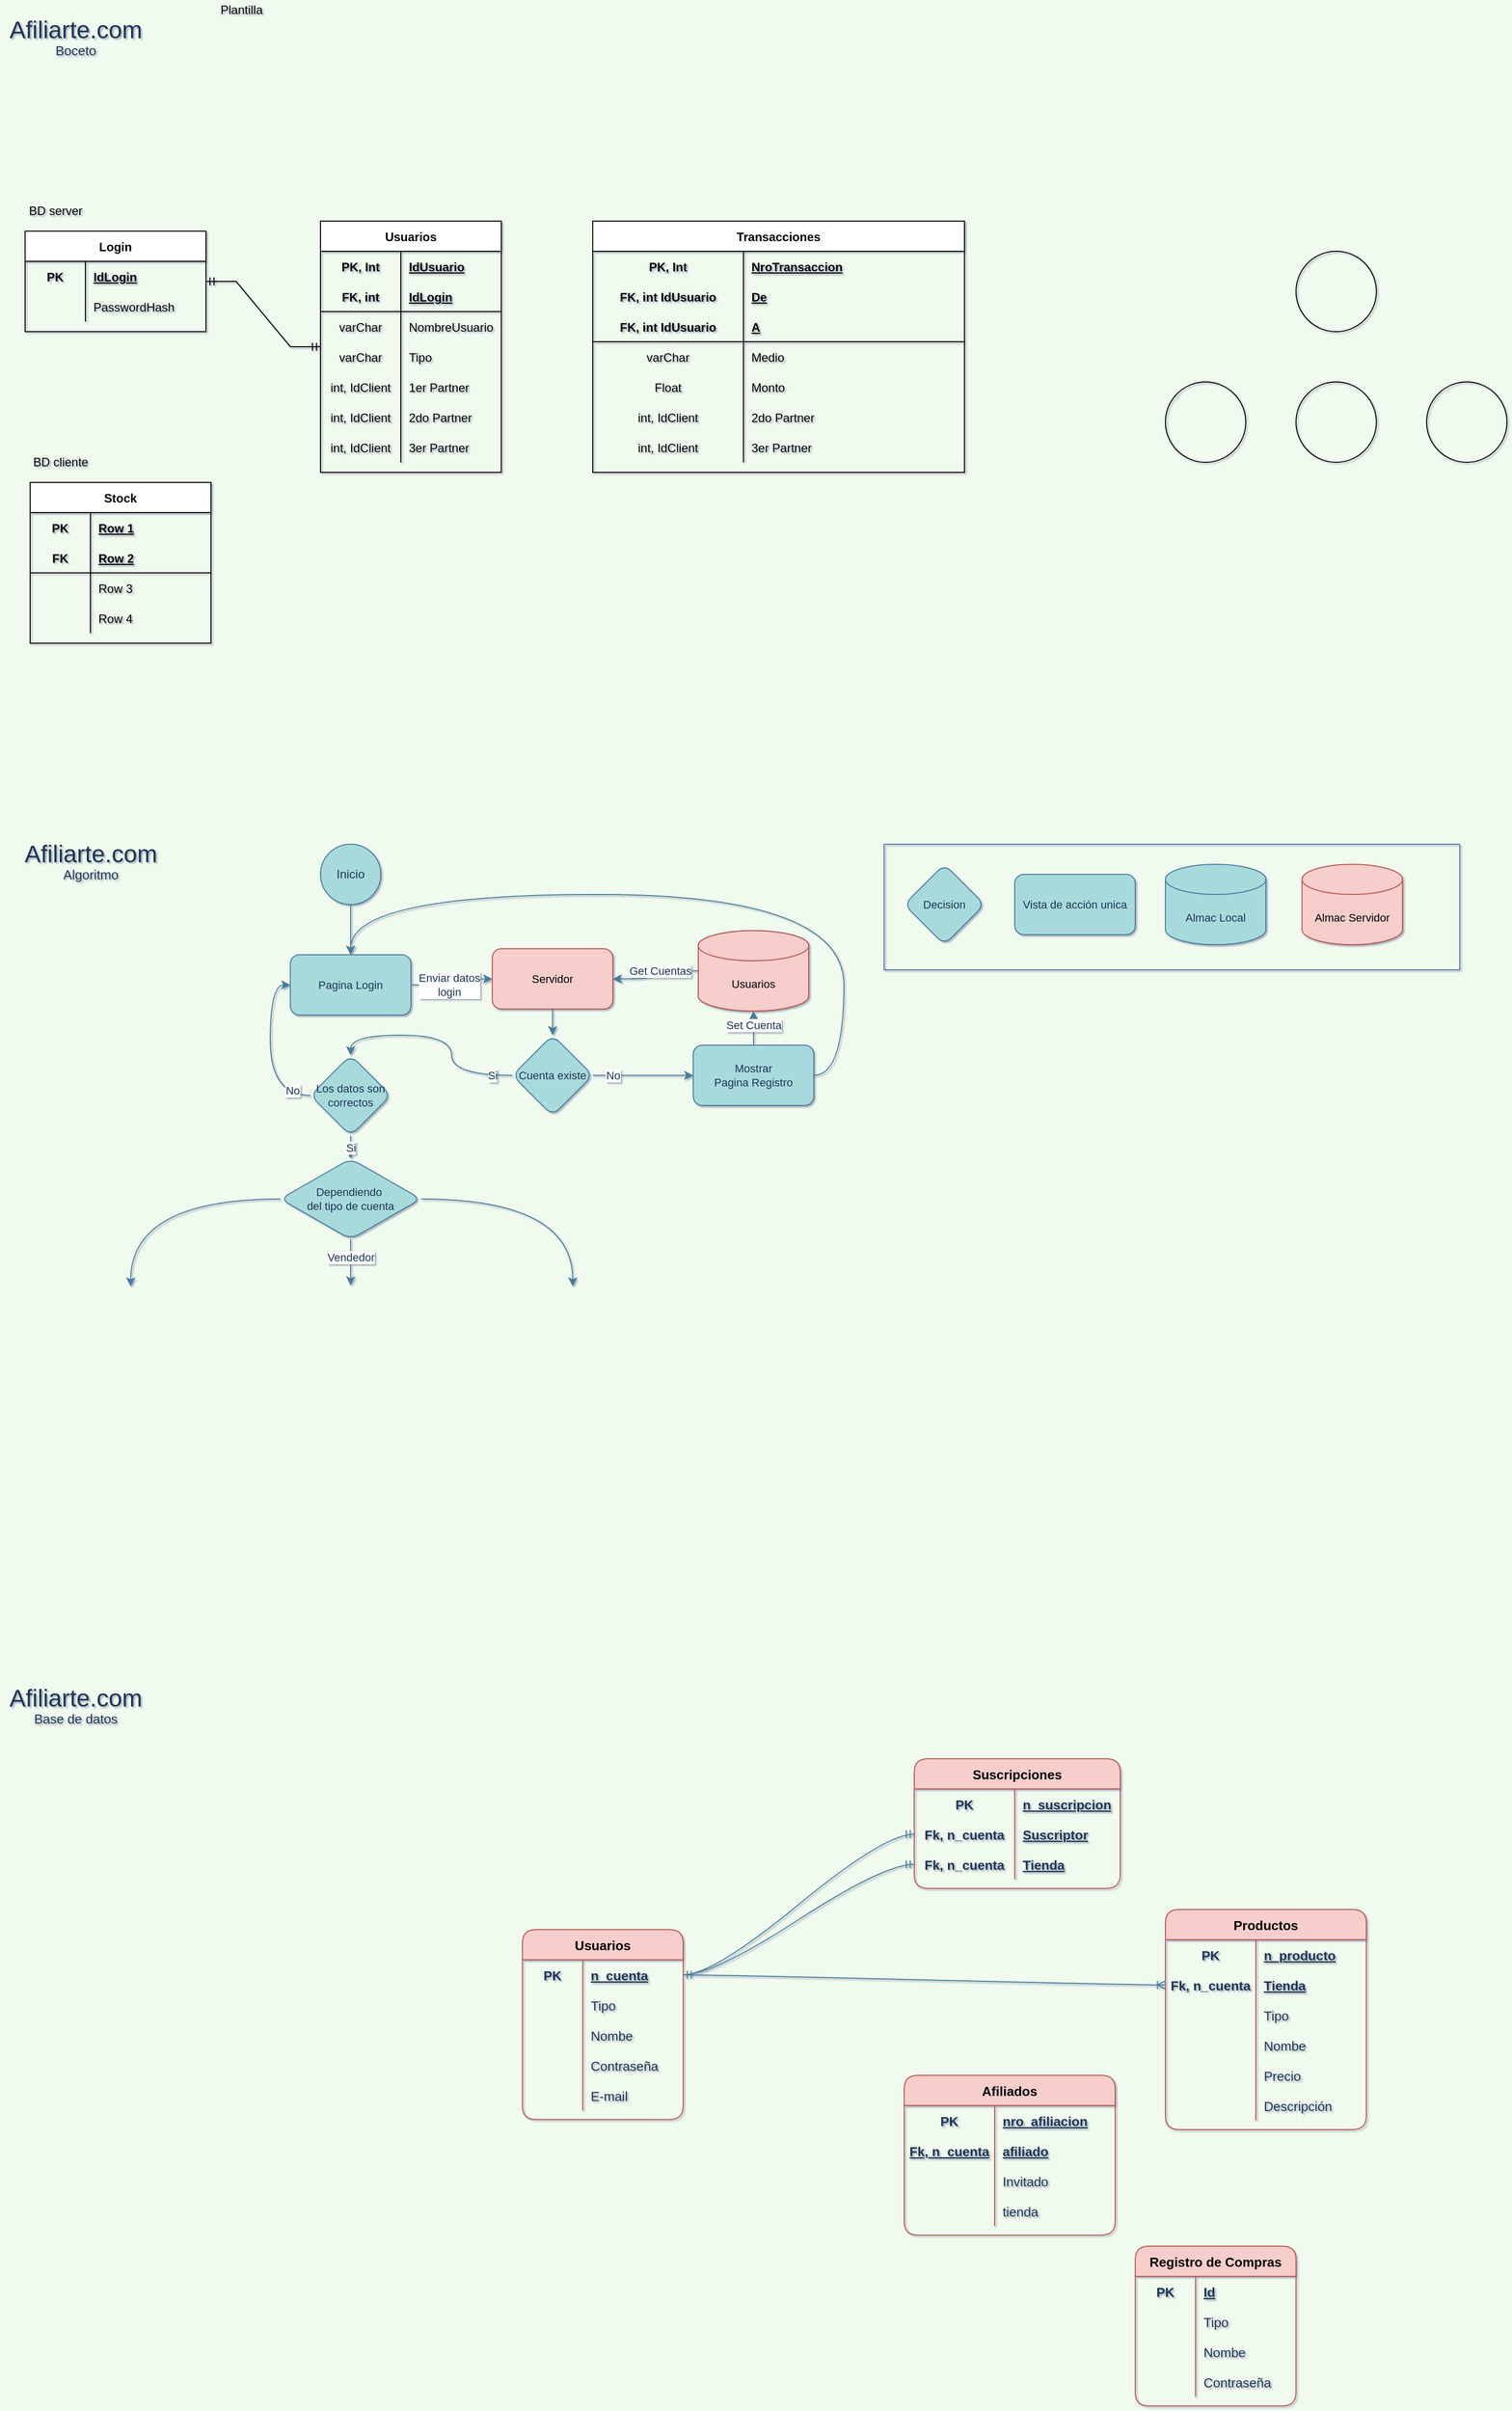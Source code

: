 <mxfile version="19.0.3" type="device"><diagram id="BlX71T62XzUumQlUJIqt" name="Diagrama General"><mxGraphModel dx="868" dy="1390" grid="1" gridSize="10" guides="1" tooltips="1" connect="1" arrows="1" fold="1" page="1" pageScale="1" pageWidth="1169" pageHeight="827" background="#F1FAEE" math="0" shadow="1"><root><mxCell id="0"/><mxCell id="1" parent="0"/><mxCell id="23kRA0SoKZtKRfZHMwTv-3" value="" style="edgeStyle=orthogonalEdgeStyle;rounded=0;orthogonalLoop=1;jettySize=auto;html=1;curved=1;labelBackgroundColor=#F1FAEE;strokeColor=#457B9D;fontColor=#1D3557;" parent="1" source="23kRA0SoKZtKRfZHMwTv-1" target="23kRA0SoKZtKRfZHMwTv-137" edge="1"><mxGeometry relative="1" as="geometry"><mxPoint x="399" y="150" as="targetPoint"/></mxGeometry></mxCell><mxCell id="23kRA0SoKZtKRfZHMwTv-1" value="Inicio" style="ellipse;whiteSpace=wrap;html=1;fillColor=#A8DADC;strokeColor=#457B9D;fontColor=#1D3557;" parent="1" vertex="1"><mxGeometry x="369" y="30" width="60" height="60" as="geometry"/></mxCell><mxCell id="23kRA0SoKZtKRfZHMwTv-5" value="" style="edgeStyle=orthogonalEdgeStyle;rounded=0;orthogonalLoop=1;jettySize=auto;html=1;curved=1;labelBackgroundColor=#F1FAEE;strokeColor=#457B9D;fontColor=#1D3557;" parent="1" source="23kRA0SoKZtKRfZHMwTv-26" edge="1"><mxGeometry relative="1" as="geometry"><mxPoint x="180" y="470" as="targetPoint"/></mxGeometry></mxCell><mxCell id="23kRA0SoKZtKRfZHMwTv-57" value="Admin" style="edgeLabel;html=1;align=center;verticalAlign=middle;resizable=0;points=[];fontSize=11;fontFamily=Helvetica;fontColor=#1D3557;" parent="23kRA0SoKZtKRfZHMwTv-5" vertex="1" connectable="0"><mxGeometry x="-0.114" y="8" relative="1" as="geometry"><mxPoint x="131" y="-8" as="offset"/></mxGeometry></mxCell><mxCell id="23kRA0SoKZtKRfZHMwTv-8" value="" style="edgeStyle=orthogonalEdgeStyle;rounded=0;orthogonalLoop=1;jettySize=auto;html=1;curved=1;labelBackgroundColor=#F1FAEE;strokeColor=#457B9D;fontColor=#1D3557;" parent="1" source="23kRA0SoKZtKRfZHMwTv-26" edge="1"><mxGeometry relative="1" as="geometry"><mxPoint x="399" y="469" as="targetPoint"/></mxGeometry></mxCell><mxCell id="23kRA0SoKZtKRfZHMwTv-56" value="Vendedor" style="edgeLabel;html=1;align=center;verticalAlign=middle;resizable=0;points=[];fontSize=11;fontFamily=Helvetica;fontColor=#1D3557;" parent="23kRA0SoKZtKRfZHMwTv-8" vertex="1" connectable="0"><mxGeometry x="-0.247" relative="1" as="geometry"><mxPoint as="offset"/></mxGeometry></mxCell><mxCell id="23kRA0SoKZtKRfZHMwTv-9" style="edgeStyle=orthogonalEdgeStyle;rounded=0;orthogonalLoop=1;jettySize=auto;html=1;curved=1;labelBackgroundColor=#F1FAEE;strokeColor=#457B9D;fontColor=#1D3557;" parent="1" source="23kRA0SoKZtKRfZHMwTv-26" edge="1"><mxGeometry relative="1" as="geometry"><mxPoint x="620" y="470" as="targetPoint"/></mxGeometry></mxCell><mxCell id="23kRA0SoKZtKRfZHMwTv-55" value="Cliente" style="edgeLabel;html=1;align=center;verticalAlign=middle;resizable=0;points=[];fontSize=11;fontFamily=Helvetica;fontColor=#1D3557;" parent="23kRA0SoKZtKRfZHMwTv-9" vertex="1" connectable="0"><mxGeometry x="-0.164" y="-6" relative="1" as="geometry"><mxPoint x="-173" y="-5" as="offset"/></mxGeometry></mxCell><mxCell id="23kRA0SoKZtKRfZHMwTv-140" style="edgeStyle=orthogonalEdgeStyle;shape=connector;curved=1;rounded=1;sketch=0;orthogonalLoop=1;jettySize=auto;html=1;labelBackgroundColor=default;fontFamily=Helvetica;fontSize=11;fontColor=#1D3557;startArrow=none;startFill=0;endArrow=classic;strokeColor=#457B9D;fillColor=#A8DADC;" parent="1" edge="1"><mxGeometry relative="1" as="geometry"><mxPoint x="705" y="559.0" as="sourcePoint"/></mxGeometry></mxCell><mxCell id="23kRA0SoKZtKRfZHMwTv-26" value="Dependiendo&amp;nbsp;&lt;br&gt;del tipo de cuenta" style="rhombus;whiteSpace=wrap;html=1;rounded=1;sketch=0;fontFamily=Helvetica;fontSize=11;fontColor=#1D3557;strokeColor=#457B9D;fillColor=#A8DADC;" parent="1" vertex="1"><mxGeometry x="329" y="343" width="140" height="80" as="geometry"/></mxCell><mxCell id="23kRA0SoKZtKRfZHMwTv-156" style="edgeStyle=orthogonalEdgeStyle;shape=connector;curved=1;rounded=1;sketch=0;orthogonalLoop=1;jettySize=auto;html=1;labelBackgroundColor=default;fontFamily=Helvetica;fontSize=11;fontColor=#1D3557;startArrow=none;startFill=0;endArrow=classic;strokeColor=#457B9D;fillColor=#A8DADC;" parent="1" source="23kRA0SoKZtKRfZHMwTv-37" target="23kRA0SoKZtKRfZHMwTv-151" edge="1"><mxGeometry relative="1" as="geometry"/></mxCell><mxCell id="23kRA0SoKZtKRfZHMwTv-157" value="Get Cuentas" style="edgeLabel;html=1;align=center;verticalAlign=middle;resizable=0;points=[];fontSize=11;fontFamily=Helvetica;fontColor=#1D3557;" parent="23kRA0SoKZtKRfZHMwTv-156" vertex="1" connectable="0"><mxGeometry x="-0.286" y="-1" relative="1" as="geometry"><mxPoint x="-5" y="1" as="offset"/></mxGeometry></mxCell><mxCell id="23kRA0SoKZtKRfZHMwTv-37" value="Usuarios" style="shape=cylinder3;whiteSpace=wrap;html=1;boundedLbl=1;backgroundOutline=1;size=15;rounded=0;sketch=0;fontFamily=Helvetica;fontSize=11;fontColor=#1D3557;strokeColor=#457B9D;fillColor=#A8DADC;" parent="1" vertex="1"><mxGeometry x="745" y="116" width="110" height="80" as="geometry"/></mxCell><mxCell id="23kRA0SoKZtKRfZHMwTv-96" value="&lt;font style=&quot;font-size: 24px;&quot;&gt;Afiliarte.com&lt;/font&gt;" style="text;html=1;align=center;verticalAlign=middle;resizable=0;points=[];autosize=1;strokeColor=none;fillColor=none;fontSize=11;fontFamily=Helvetica;fontColor=#1D3557;" parent="1" vertex="1"><mxGeometry x="65" y="30" width="150" height="20" as="geometry"/></mxCell><mxCell id="23kRA0SoKZtKRfZHMwTv-154" style="edgeStyle=orthogonalEdgeStyle;shape=connector;curved=1;rounded=1;sketch=0;orthogonalLoop=1;jettySize=auto;html=1;labelBackgroundColor=default;fontFamily=Helvetica;fontSize=11;fontColor=#1D3557;startArrow=none;startFill=0;endArrow=classic;strokeColor=#457B9D;fillColor=#A8DADC;" parent="1" source="23kRA0SoKZtKRfZHMwTv-137" target="23kRA0SoKZtKRfZHMwTv-151" edge="1"><mxGeometry relative="1" as="geometry"/></mxCell><mxCell id="23kRA0SoKZtKRfZHMwTv-155" value="Enviar datos &lt;br&gt;login" style="edgeLabel;html=1;align=center;verticalAlign=middle;resizable=0;points=[];fontSize=11;fontFamily=Helvetica;fontColor=#1D3557;" parent="23kRA0SoKZtKRfZHMwTv-154" vertex="1" connectable="0"><mxGeometry x="-0.125" relative="1" as="geometry"><mxPoint as="offset"/></mxGeometry></mxCell><mxCell id="23kRA0SoKZtKRfZHMwTv-137" value="Pagina Login" style="rounded=1;whiteSpace=wrap;html=1;shadow=0;glass=0;sketch=0;fontFamily=Helvetica;fontSize=11;fontColor=#1D3557;strokeColor=#457B9D;fillColor=#A8DADC;" parent="1" vertex="1"><mxGeometry x="339" y="140" width="120" height="60" as="geometry"/></mxCell><mxCell id="23kRA0SoKZtKRfZHMwTv-159" value="" style="edgeStyle=orthogonalEdgeStyle;shape=connector;curved=1;rounded=1;sketch=0;orthogonalLoop=1;jettySize=auto;html=1;labelBackgroundColor=default;fontFamily=Helvetica;fontSize=11;fontColor=#1D3557;startArrow=none;startFill=0;endArrow=classic;strokeColor=#457B9D;fillColor=#A8DADC;" parent="1" source="23kRA0SoKZtKRfZHMwTv-151" target="23kRA0SoKZtKRfZHMwTv-158" edge="1"><mxGeometry relative="1" as="geometry"/></mxCell><mxCell id="23kRA0SoKZtKRfZHMwTv-151" value="Servidor" style="rounded=1;whiteSpace=wrap;html=1;shadow=0;glass=0;sketch=0;fontFamily=Helvetica;fontSize=11;strokeColor=#b85450;fillColor=#f8cecc;" parent="1" vertex="1"><mxGeometry x="540" y="134" width="120" height="60" as="geometry"/></mxCell><mxCell id="23kRA0SoKZtKRfZHMwTv-165" value="" style="edgeStyle=orthogonalEdgeStyle;shape=connector;curved=1;rounded=1;sketch=0;orthogonalLoop=1;jettySize=auto;html=1;labelBackgroundColor=default;fontFamily=Helvetica;fontSize=11;fontColor=#1D3557;startArrow=none;startFill=0;endArrow=classic;strokeColor=#457B9D;fillColor=#A8DADC;entryX=0.5;entryY=0;entryDx=0;entryDy=0;" parent="1" source="23kRA0SoKZtKRfZHMwTv-158" target="23kRA0SoKZtKRfZHMwTv-164" edge="1"><mxGeometry relative="1" as="geometry"/></mxCell><mxCell id="23kRA0SoKZtKRfZHMwTv-167" value="Si" style="edgeLabel;html=1;align=center;verticalAlign=middle;resizable=0;points=[];fontSize=11;fontFamily=Helvetica;fontColor=#1D3557;" parent="23kRA0SoKZtKRfZHMwTv-165" vertex="1" connectable="0"><mxGeometry x="0.341" y="1" relative="1" as="geometry"><mxPoint x="88" y="39" as="offset"/></mxGeometry></mxCell><mxCell id="23kRA0SoKZtKRfZHMwTv-172" value="" style="edgeStyle=orthogonalEdgeStyle;shape=connector;curved=1;rounded=1;sketch=0;orthogonalLoop=1;jettySize=auto;html=1;labelBackgroundColor=default;fontFamily=Helvetica;fontSize=11;fontColor=#1D3557;startArrow=none;startFill=0;endArrow=classic;strokeColor=#457B9D;fillColor=#A8DADC;" parent="1" source="23kRA0SoKZtKRfZHMwTv-158" target="23kRA0SoKZtKRfZHMwTv-171" edge="1"><mxGeometry relative="1" as="geometry"/></mxCell><mxCell id="23kRA0SoKZtKRfZHMwTv-204" value="No" style="edgeLabel;html=1;align=center;verticalAlign=middle;resizable=0;points=[];fontSize=11;fontFamily=Helvetica;fontColor=#1D3557;" parent="23kRA0SoKZtKRfZHMwTv-172" vertex="1" connectable="0"><mxGeometry x="-0.824" y="-1" relative="1" as="geometry"><mxPoint x="11" y="-1" as="offset"/></mxGeometry></mxCell><mxCell id="23kRA0SoKZtKRfZHMwTv-158" value="Cuenta existe" style="rhombus;whiteSpace=wrap;html=1;fontSize=11;fillColor=#A8DADC;strokeColor=#457B9D;fontColor=#1D3557;rounded=1;shadow=0;glass=0;sketch=0;" parent="1" vertex="1"><mxGeometry x="560" y="220" width="80" height="80" as="geometry"/></mxCell><mxCell id="23kRA0SoKZtKRfZHMwTv-168" style="edgeStyle=orthogonalEdgeStyle;shape=connector;curved=1;rounded=1;sketch=0;orthogonalLoop=1;jettySize=auto;html=1;entryX=0;entryY=0.5;entryDx=0;entryDy=0;labelBackgroundColor=default;fontFamily=Helvetica;fontSize=11;fontColor=#1D3557;startArrow=none;startFill=0;endArrow=classic;strokeColor=#457B9D;fillColor=#A8DADC;exitX=0;exitY=0.5;exitDx=0;exitDy=0;" parent="1" source="23kRA0SoKZtKRfZHMwTv-164" target="23kRA0SoKZtKRfZHMwTv-137" edge="1"><mxGeometry relative="1" as="geometry"/></mxCell><mxCell id="23kRA0SoKZtKRfZHMwTv-169" value="No" style="edgeLabel;html=1;align=center;verticalAlign=middle;resizable=0;points=[];fontSize=11;fontFamily=Helvetica;fontColor=#1D3557;" parent="23kRA0SoKZtKRfZHMwTv-168" vertex="1" connectable="0"><mxGeometry x="-0.79" y="-5" relative="1" as="geometry"><mxPoint as="offset"/></mxGeometry></mxCell><mxCell id="23kRA0SoKZtKRfZHMwTv-170" value="Si" style="edgeStyle=orthogonalEdgeStyle;shape=connector;curved=1;rounded=1;sketch=0;orthogonalLoop=1;jettySize=auto;html=1;entryX=0.5;entryY=0;entryDx=0;entryDy=0;labelBackgroundColor=default;fontFamily=Helvetica;fontSize=11;fontColor=#1D3557;startArrow=none;startFill=0;endArrow=classic;strokeColor=#457B9D;fillColor=#A8DADC;" parent="1" source="23kRA0SoKZtKRfZHMwTv-164" target="23kRA0SoKZtKRfZHMwTv-26" edge="1"><mxGeometry relative="1" as="geometry"/></mxCell><mxCell id="23kRA0SoKZtKRfZHMwTv-164" value="Los datos son correctos" style="rhombus;whiteSpace=wrap;html=1;fontSize=11;fillColor=#A8DADC;strokeColor=#457B9D;fontColor=#1D3557;rounded=1;shadow=0;glass=0;sketch=0;" parent="1" vertex="1"><mxGeometry x="359" y="240" width="80" height="80" as="geometry"/></mxCell><mxCell id="23kRA0SoKZtKRfZHMwTv-173" style="edgeStyle=orthogonalEdgeStyle;shape=connector;curved=1;rounded=1;sketch=0;orthogonalLoop=1;jettySize=auto;html=1;labelBackgroundColor=default;fontFamily=Helvetica;fontSize=11;fontColor=#1D3557;startArrow=none;startFill=0;endArrow=classic;strokeColor=#457B9D;fillColor=#A8DADC;" parent="1" source="23kRA0SoKZtKRfZHMwTv-171" target="23kRA0SoKZtKRfZHMwTv-37" edge="1"><mxGeometry relative="1" as="geometry"/></mxCell><mxCell id="23kRA0SoKZtKRfZHMwTv-174" value="Set Cuenta" style="edgeLabel;html=1;align=center;verticalAlign=middle;resizable=0;points=[];fontSize=11;fontFamily=Helvetica;fontColor=#1D3557;" parent="23kRA0SoKZtKRfZHMwTv-173" vertex="1" connectable="0"><mxGeometry x="-0.141" relative="1" as="geometry"><mxPoint as="offset"/></mxGeometry></mxCell><mxCell id="23kRA0SoKZtKRfZHMwTv-185" style="edgeStyle=orthogonalEdgeStyle;shape=connector;curved=1;rounded=1;sketch=0;orthogonalLoop=1;jettySize=auto;html=1;entryX=0.5;entryY=0;entryDx=0;entryDy=0;labelBackgroundColor=default;fontFamily=Helvetica;fontSize=11;fontColor=#1D3557;startArrow=none;startFill=0;endArrow=classic;strokeColor=#457B9D;fillColor=#A8DADC;exitX=1;exitY=0.5;exitDx=0;exitDy=0;" parent="1" source="23kRA0SoKZtKRfZHMwTv-171" target="23kRA0SoKZtKRfZHMwTv-137" edge="1"><mxGeometry relative="1" as="geometry"><Array as="points"><mxPoint x="890" y="260"/><mxPoint x="890" y="80"/><mxPoint x="399" y="80"/></Array></mxGeometry></mxCell><mxCell id="23kRA0SoKZtKRfZHMwTv-171" value="Mostrar&lt;br&gt;Pagina Registro" style="whiteSpace=wrap;html=1;fontSize=11;fillColor=#A8DADC;strokeColor=#457B9D;fontColor=#1D3557;rounded=1;shadow=0;glass=0;sketch=0;" parent="1" vertex="1"><mxGeometry x="740" y="230" width="120" height="60" as="geometry"/></mxCell><mxCell id="23kRA0SoKZtKRfZHMwTv-243" value="&lt;font style=&quot;font-size: 13px;&quot;&gt;Algoritmo&lt;/font&gt;" style="text;html=1;align=center;verticalAlign=middle;resizable=0;points=[];autosize=1;strokeColor=none;fillColor=none;fontSize=13;fontFamily=Helvetica;fontColor=#1D3557;" parent="1" vertex="1"><mxGeometry x="105" y="50" width="70" height="20" as="geometry"/></mxCell><mxCell id="23kRA0SoKZtKRfZHMwTv-246" value="Usuarios" style="shape=cylinder3;whiteSpace=wrap;html=1;boundedLbl=1;backgroundOutline=1;size=15;rounded=0;sketch=0;fontFamily=Helvetica;fontSize=11;strokeColor=#b85450;fillColor=#f8cecc;" parent="1" vertex="1"><mxGeometry x="745" y="116" width="110" height="80" as="geometry"/></mxCell><mxCell id="23kRA0SoKZtKRfZHMwTv-257" value="" style="swimlane;startSize=0;rounded=1;shadow=0;glass=0;sketch=0;fontFamily=Helvetica;fontSize=13;fontColor=#1D3557;strokeColor=#457B9D;fillColor=none;" parent="1" vertex="1"><mxGeometry x="930" y="30" width="573" height="125" as="geometry"/></mxCell><mxCell id="23kRA0SoKZtKRfZHMwTv-259" value="Almac Servidor" style="shape=cylinder3;whiteSpace=wrap;html=1;boundedLbl=1;backgroundOutline=1;size=15;rounded=0;sketch=0;fontFamily=Helvetica;fontSize=11;strokeColor=#b85450;fillColor=#f8cecc;" parent="23kRA0SoKZtKRfZHMwTv-257" vertex="1"><mxGeometry x="416" y="20" width="100" height="80" as="geometry"/></mxCell><mxCell id="23kRA0SoKZtKRfZHMwTv-260" value="Decision" style="rhombus;whiteSpace=wrap;html=1;rounded=1;shadow=0;glass=0;sketch=0;fontFamily=Helvetica;fontSize=11;fontColor=#1D3557;strokeColor=#457B9D;fillColor=#A8DADC;" parent="23kRA0SoKZtKRfZHMwTv-257" vertex="1"><mxGeometry x="20" y="20" width="80" height="80" as="geometry"/></mxCell><mxCell id="23kRA0SoKZtKRfZHMwTv-261" value="Vista de acción unica" style="rounded=1;whiteSpace=wrap;html=1;shadow=0;glass=0;sketch=0;fontFamily=Helvetica;fontSize=11;fontColor=#1D3557;strokeColor=#457B9D;fillColor=#A8DADC;" parent="23kRA0SoKZtKRfZHMwTv-257" vertex="1"><mxGeometry x="130" y="30" width="120" height="60" as="geometry"/></mxCell><mxCell id="23kRA0SoKZtKRfZHMwTv-264" value="Almac Local" style="shape=cylinder3;whiteSpace=wrap;html=1;boundedLbl=1;backgroundOutline=1;size=15;rounded=0;sketch=0;fontFamily=Helvetica;fontSize=11;fontColor=#1D3557;strokeColor=#457B9D;fillColor=#A8DADC;" parent="23kRA0SoKZtKRfZHMwTv-257" vertex="1"><mxGeometry x="280" y="20" width="100" height="80" as="geometry"/></mxCell><mxCell id="23kRA0SoKZtKRfZHMwTv-295" value="Usuarios" style="shape=table;startSize=30;container=1;collapsible=1;childLayout=tableLayout;fixedRows=1;rowLines=0;fontStyle=1;align=center;resizeLast=1;rounded=1;shadow=0;glass=0;sketch=0;fontFamily=Helvetica;fontSize=13;strokeColor=#b85450;fillColor=#f8cecc;" parent="1" vertex="1"><mxGeometry x="570" y="1110" width="160" height="189" as="geometry"/></mxCell><mxCell id="23kRA0SoKZtKRfZHMwTv-296" value="" style="shape=tableRow;horizontal=0;startSize=0;swimlaneHead=0;swimlaneBody=0;fillColor=none;collapsible=0;dropTarget=0;points=[[0,0.5],[1,0.5]];portConstraint=eastwest;top=0;left=0;right=0;bottom=0;rounded=1;shadow=0;glass=0;sketch=0;fontFamily=Helvetica;fontSize=13;fontColor=#1D3557;strokeColor=#457B9D;" parent="23kRA0SoKZtKRfZHMwTv-295" vertex="1"><mxGeometry y="30" width="160" height="30" as="geometry"/></mxCell><mxCell id="23kRA0SoKZtKRfZHMwTv-297" value="PK" style="shape=partialRectangle;connectable=0;fillColor=none;top=0;left=0;bottom=0;right=0;fontStyle=1;overflow=hidden;rounded=1;shadow=0;glass=0;sketch=0;fontFamily=Helvetica;fontSize=13;fontColor=#1D3557;strokeColor=#457B9D;" parent="23kRA0SoKZtKRfZHMwTv-296" vertex="1"><mxGeometry width="60" height="30" as="geometry"><mxRectangle width="60" height="30" as="alternateBounds"/></mxGeometry></mxCell><mxCell id="23kRA0SoKZtKRfZHMwTv-298" value="n_cuenta" style="shape=partialRectangle;connectable=0;fillColor=none;top=0;left=0;bottom=0;right=0;align=left;spacingLeft=6;fontStyle=5;overflow=hidden;rounded=1;shadow=0;glass=0;sketch=0;fontFamily=Helvetica;fontSize=13;fontColor=#1D3557;strokeColor=#457B9D;" parent="23kRA0SoKZtKRfZHMwTv-296" vertex="1"><mxGeometry x="60" width="100" height="30" as="geometry"><mxRectangle width="100" height="30" as="alternateBounds"/></mxGeometry></mxCell><mxCell id="23kRA0SoKZtKRfZHMwTv-302" value="" style="shape=tableRow;horizontal=0;startSize=0;swimlaneHead=0;swimlaneBody=0;fillColor=none;collapsible=0;dropTarget=0;points=[[0,0.5],[1,0.5]];portConstraint=eastwest;top=0;left=0;right=0;bottom=0;rounded=1;shadow=0;glass=0;sketch=0;fontFamily=Helvetica;fontSize=13;fontColor=#1D3557;strokeColor=#457B9D;" parent="23kRA0SoKZtKRfZHMwTv-295" vertex="1"><mxGeometry y="60" width="160" height="30" as="geometry"/></mxCell><mxCell id="23kRA0SoKZtKRfZHMwTv-303" value="" style="shape=partialRectangle;connectable=0;fillColor=none;top=0;left=0;bottom=0;right=0;editable=1;overflow=hidden;rounded=1;shadow=0;glass=0;sketch=0;fontFamily=Helvetica;fontSize=13;fontColor=#1D3557;strokeColor=#457B9D;" parent="23kRA0SoKZtKRfZHMwTv-302" vertex="1"><mxGeometry width="60" height="30" as="geometry"><mxRectangle width="60" height="30" as="alternateBounds"/></mxGeometry></mxCell><mxCell id="23kRA0SoKZtKRfZHMwTv-304" value="Tipo" style="shape=partialRectangle;connectable=0;fillColor=none;top=0;left=0;bottom=0;right=0;align=left;spacingLeft=6;overflow=hidden;rounded=1;shadow=0;glass=0;sketch=0;fontFamily=Helvetica;fontSize=13;fontColor=#1D3557;strokeColor=#457B9D;" parent="23kRA0SoKZtKRfZHMwTv-302" vertex="1"><mxGeometry x="60" width="100" height="30" as="geometry"><mxRectangle width="100" height="30" as="alternateBounds"/></mxGeometry></mxCell><mxCell id="23kRA0SoKZtKRfZHMwTv-305" value="" style="shape=tableRow;horizontal=0;startSize=0;swimlaneHead=0;swimlaneBody=0;fillColor=none;collapsible=0;dropTarget=0;points=[[0,0.5],[1,0.5]];portConstraint=eastwest;top=0;left=0;right=0;bottom=0;rounded=1;shadow=0;glass=0;sketch=0;fontFamily=Helvetica;fontSize=13;fontColor=#1D3557;strokeColor=#457B9D;" parent="23kRA0SoKZtKRfZHMwTv-295" vertex="1"><mxGeometry y="90" width="160" height="30" as="geometry"/></mxCell><mxCell id="23kRA0SoKZtKRfZHMwTv-306" value="" style="shape=partialRectangle;connectable=0;fillColor=none;top=0;left=0;bottom=0;right=0;editable=1;overflow=hidden;rounded=1;shadow=0;glass=0;sketch=0;fontFamily=Helvetica;fontSize=13;fontColor=#1D3557;strokeColor=#457B9D;" parent="23kRA0SoKZtKRfZHMwTv-305" vertex="1"><mxGeometry width="60" height="30" as="geometry"><mxRectangle width="60" height="30" as="alternateBounds"/></mxGeometry></mxCell><mxCell id="23kRA0SoKZtKRfZHMwTv-307" value="Nombe" style="shape=partialRectangle;connectable=0;fillColor=none;top=0;left=0;bottom=0;right=0;align=left;spacingLeft=6;overflow=hidden;rounded=1;shadow=0;glass=0;sketch=0;fontFamily=Helvetica;fontSize=13;fontColor=#1D3557;strokeColor=#457B9D;" parent="23kRA0SoKZtKRfZHMwTv-305" vertex="1"><mxGeometry x="60" width="100" height="30" as="geometry"><mxRectangle width="100" height="30" as="alternateBounds"/></mxGeometry></mxCell><mxCell id="23kRA0SoKZtKRfZHMwTv-328" style="shape=tableRow;horizontal=0;startSize=0;swimlaneHead=0;swimlaneBody=0;fillColor=none;collapsible=0;dropTarget=0;points=[[0,0.5],[1,0.5]];portConstraint=eastwest;top=0;left=0;right=0;bottom=0;rounded=1;shadow=0;glass=0;sketch=0;fontFamily=Helvetica;fontSize=13;fontColor=#1D3557;strokeColor=#457B9D;" parent="23kRA0SoKZtKRfZHMwTv-295" vertex="1"><mxGeometry y="120" width="160" height="30" as="geometry"/></mxCell><mxCell id="23kRA0SoKZtKRfZHMwTv-329" style="shape=partialRectangle;connectable=0;fillColor=none;top=0;left=0;bottom=0;right=0;editable=1;overflow=hidden;rounded=1;shadow=0;glass=0;sketch=0;fontFamily=Helvetica;fontSize=13;fontColor=#1D3557;strokeColor=#457B9D;" parent="23kRA0SoKZtKRfZHMwTv-328" vertex="1"><mxGeometry width="60" height="30" as="geometry"><mxRectangle width="60" height="30" as="alternateBounds"/></mxGeometry></mxCell><mxCell id="23kRA0SoKZtKRfZHMwTv-330" value="Contraseña" style="shape=partialRectangle;connectable=0;fillColor=none;top=0;left=0;bottom=0;right=0;align=left;spacingLeft=6;overflow=hidden;rounded=1;shadow=0;glass=0;sketch=0;fontFamily=Helvetica;fontSize=13;fontColor=#1D3557;strokeColor=#457B9D;" parent="23kRA0SoKZtKRfZHMwTv-328" vertex="1"><mxGeometry x="60" width="100" height="30" as="geometry"><mxRectangle width="100" height="30" as="alternateBounds"/></mxGeometry></mxCell><mxCell id="23kRA0SoKZtKRfZHMwTv-395" style="shape=tableRow;horizontal=0;startSize=0;swimlaneHead=0;swimlaneBody=0;fillColor=none;collapsible=0;dropTarget=0;points=[[0,0.5],[1,0.5]];portConstraint=eastwest;top=0;left=0;right=0;bottom=0;rounded=1;shadow=0;glass=0;sketch=0;fontFamily=Helvetica;fontSize=13;fontColor=#1D3557;strokeColor=#457B9D;" parent="23kRA0SoKZtKRfZHMwTv-295" vertex="1"><mxGeometry y="150" width="160" height="30" as="geometry"/></mxCell><mxCell id="23kRA0SoKZtKRfZHMwTv-396" style="shape=partialRectangle;connectable=0;fillColor=none;top=0;left=0;bottom=0;right=0;editable=1;overflow=hidden;rounded=1;shadow=0;glass=0;sketch=0;fontFamily=Helvetica;fontSize=13;fontColor=#1D3557;strokeColor=#457B9D;" parent="23kRA0SoKZtKRfZHMwTv-395" vertex="1"><mxGeometry width="60" height="30" as="geometry"><mxRectangle width="60" height="30" as="alternateBounds"/></mxGeometry></mxCell><mxCell id="23kRA0SoKZtKRfZHMwTv-397" value="E-mail" style="shape=partialRectangle;connectable=0;fillColor=none;top=0;left=0;bottom=0;right=0;align=left;spacingLeft=6;overflow=hidden;rounded=1;shadow=0;glass=0;sketch=0;fontFamily=Helvetica;fontSize=13;fontColor=#1D3557;strokeColor=#457B9D;" parent="23kRA0SoKZtKRfZHMwTv-395" vertex="1"><mxGeometry x="60" width="100" height="30" as="geometry"><mxRectangle width="100" height="30" as="alternateBounds"/></mxGeometry></mxCell><mxCell id="23kRA0SoKZtKRfZHMwTv-331" value="Productos" style="shape=table;startSize=30;container=1;collapsible=1;childLayout=tableLayout;fixedRows=1;rowLines=0;fontStyle=1;align=center;resizeLast=1;rounded=1;shadow=0;glass=0;sketch=0;fontFamily=Helvetica;fontSize=13;strokeColor=#b85450;fillColor=#f8cecc;" parent="1" vertex="1"><mxGeometry x="1210" y="1090" width="200" height="219" as="geometry"><mxRectangle x="1210" y="960" width="90" height="30" as="alternateBounds"/></mxGeometry></mxCell><mxCell id="23kRA0SoKZtKRfZHMwTv-332" value="" style="shape=tableRow;horizontal=0;startSize=0;swimlaneHead=0;swimlaneBody=0;fillColor=none;collapsible=0;dropTarget=0;points=[[0,0.5],[1,0.5]];portConstraint=eastwest;top=0;left=0;right=0;bottom=0;rounded=1;shadow=0;glass=0;sketch=0;fontFamily=Helvetica;fontSize=13;fontColor=#1D3557;strokeColor=#457B9D;" parent="23kRA0SoKZtKRfZHMwTv-331" vertex="1"><mxGeometry y="30" width="200" height="30" as="geometry"/></mxCell><mxCell id="23kRA0SoKZtKRfZHMwTv-333" value="PK" style="shape=partialRectangle;connectable=0;fillColor=none;top=0;left=0;bottom=0;right=0;fontStyle=1;overflow=hidden;rounded=1;shadow=0;glass=0;sketch=0;fontFamily=Helvetica;fontSize=13;fontColor=#1D3557;strokeColor=#457B9D;" parent="23kRA0SoKZtKRfZHMwTv-332" vertex="1"><mxGeometry width="90" height="30" as="geometry"><mxRectangle width="90" height="30" as="alternateBounds"/></mxGeometry></mxCell><mxCell id="23kRA0SoKZtKRfZHMwTv-334" value="n_producto" style="shape=partialRectangle;connectable=0;fillColor=none;top=0;left=0;bottom=0;right=0;align=left;spacingLeft=6;fontStyle=5;overflow=hidden;rounded=1;shadow=0;glass=0;sketch=0;fontFamily=Helvetica;fontSize=13;fontColor=#1D3557;strokeColor=#457B9D;" parent="23kRA0SoKZtKRfZHMwTv-332" vertex="1"><mxGeometry x="90" width="110" height="30" as="geometry"><mxRectangle width="110" height="30" as="alternateBounds"/></mxGeometry></mxCell><mxCell id="23kRA0SoKZtKRfZHMwTv-411" style="shape=tableRow;horizontal=0;startSize=0;swimlaneHead=0;swimlaneBody=0;fillColor=none;collapsible=0;dropTarget=0;points=[[0,0.5],[1,0.5]];portConstraint=eastwest;top=0;left=0;right=0;bottom=0;rounded=1;shadow=0;glass=0;sketch=0;fontFamily=Helvetica;fontSize=13;fontColor=#1D3557;strokeColor=#457B9D;" parent="23kRA0SoKZtKRfZHMwTv-331" vertex="1"><mxGeometry y="60" width="200" height="30" as="geometry"/></mxCell><mxCell id="23kRA0SoKZtKRfZHMwTv-412" value="Fk, n_cuenta" style="shape=partialRectangle;connectable=0;fillColor=none;top=0;left=0;bottom=0;right=0;fontStyle=1;overflow=hidden;rounded=1;shadow=0;glass=0;sketch=0;fontFamily=Helvetica;fontSize=13;fontColor=#1D3557;strokeColor=#457B9D;" parent="23kRA0SoKZtKRfZHMwTv-411" vertex="1"><mxGeometry width="90" height="30" as="geometry"><mxRectangle width="90" height="30" as="alternateBounds"/></mxGeometry></mxCell><mxCell id="23kRA0SoKZtKRfZHMwTv-413" value="Tienda" style="shape=partialRectangle;connectable=0;fillColor=none;top=0;left=0;bottom=0;right=0;align=left;spacingLeft=6;fontStyle=5;overflow=hidden;rounded=1;shadow=0;glass=0;sketch=0;fontFamily=Helvetica;fontSize=13;fontColor=#1D3557;strokeColor=#457B9D;" parent="23kRA0SoKZtKRfZHMwTv-411" vertex="1"><mxGeometry x="90" width="110" height="30" as="geometry"><mxRectangle width="110" height="30" as="alternateBounds"/></mxGeometry></mxCell><mxCell id="23kRA0SoKZtKRfZHMwTv-335" value="" style="shape=tableRow;horizontal=0;startSize=0;swimlaneHead=0;swimlaneBody=0;fillColor=none;collapsible=0;dropTarget=0;points=[[0,0.5],[1,0.5]];portConstraint=eastwest;top=0;left=0;right=0;bottom=0;rounded=1;shadow=0;glass=0;sketch=0;fontFamily=Helvetica;fontSize=13;fontColor=#1D3557;strokeColor=#457B9D;" parent="23kRA0SoKZtKRfZHMwTv-331" vertex="1"><mxGeometry y="90" width="200" height="30" as="geometry"/></mxCell><mxCell id="23kRA0SoKZtKRfZHMwTv-336" value="" style="shape=partialRectangle;connectable=0;fillColor=none;top=0;left=0;bottom=0;right=0;editable=1;overflow=hidden;rounded=1;shadow=0;glass=0;sketch=0;fontFamily=Helvetica;fontSize=13;fontColor=#1D3557;strokeColor=#457B9D;" parent="23kRA0SoKZtKRfZHMwTv-335" vertex="1"><mxGeometry width="90" height="30" as="geometry"><mxRectangle width="90" height="30" as="alternateBounds"/></mxGeometry></mxCell><mxCell id="23kRA0SoKZtKRfZHMwTv-337" value="Tipo" style="shape=partialRectangle;connectable=0;fillColor=none;top=0;left=0;bottom=0;right=0;align=left;spacingLeft=6;overflow=hidden;rounded=1;shadow=0;glass=0;sketch=0;fontFamily=Helvetica;fontSize=13;fontColor=#1D3557;strokeColor=#457B9D;" parent="23kRA0SoKZtKRfZHMwTv-335" vertex="1"><mxGeometry x="90" width="110" height="30" as="geometry"><mxRectangle width="110" height="30" as="alternateBounds"/></mxGeometry></mxCell><mxCell id="23kRA0SoKZtKRfZHMwTv-338" value="" style="shape=tableRow;horizontal=0;startSize=0;swimlaneHead=0;swimlaneBody=0;fillColor=none;collapsible=0;dropTarget=0;points=[[0,0.5],[1,0.5]];portConstraint=eastwest;top=0;left=0;right=0;bottom=0;rounded=1;shadow=0;glass=0;sketch=0;fontFamily=Helvetica;fontSize=13;fontColor=#1D3557;strokeColor=#457B9D;" parent="23kRA0SoKZtKRfZHMwTv-331" vertex="1"><mxGeometry y="120" width="200" height="30" as="geometry"/></mxCell><mxCell id="23kRA0SoKZtKRfZHMwTv-339" value="" style="shape=partialRectangle;connectable=0;fillColor=none;top=0;left=0;bottom=0;right=0;editable=1;overflow=hidden;rounded=1;shadow=0;glass=0;sketch=0;fontFamily=Helvetica;fontSize=13;fontColor=#1D3557;strokeColor=#457B9D;" parent="23kRA0SoKZtKRfZHMwTv-338" vertex="1"><mxGeometry width="90" height="30" as="geometry"><mxRectangle width="90" height="30" as="alternateBounds"/></mxGeometry></mxCell><mxCell id="23kRA0SoKZtKRfZHMwTv-340" value="Nombe" style="shape=partialRectangle;connectable=0;fillColor=none;top=0;left=0;bottom=0;right=0;align=left;spacingLeft=6;overflow=hidden;rounded=1;shadow=0;glass=0;sketch=0;fontFamily=Helvetica;fontSize=13;fontColor=#1D3557;strokeColor=#457B9D;" parent="23kRA0SoKZtKRfZHMwTv-338" vertex="1"><mxGeometry x="90" width="110" height="30" as="geometry"><mxRectangle width="110" height="30" as="alternateBounds"/></mxGeometry></mxCell><mxCell id="23kRA0SoKZtKRfZHMwTv-341" style="shape=tableRow;horizontal=0;startSize=0;swimlaneHead=0;swimlaneBody=0;fillColor=none;collapsible=0;dropTarget=0;points=[[0,0.5],[1,0.5]];portConstraint=eastwest;top=0;left=0;right=0;bottom=0;rounded=1;shadow=0;glass=0;sketch=0;fontFamily=Helvetica;fontSize=13;fontColor=#1D3557;strokeColor=#457B9D;" parent="23kRA0SoKZtKRfZHMwTv-331" vertex="1"><mxGeometry y="150" width="200" height="30" as="geometry"/></mxCell><mxCell id="23kRA0SoKZtKRfZHMwTv-342" style="shape=partialRectangle;connectable=0;fillColor=none;top=0;left=0;bottom=0;right=0;editable=1;overflow=hidden;rounded=1;shadow=0;glass=0;sketch=0;fontFamily=Helvetica;fontSize=13;fontColor=#1D3557;strokeColor=#457B9D;" parent="23kRA0SoKZtKRfZHMwTv-341" vertex="1"><mxGeometry width="90" height="30" as="geometry"><mxRectangle width="90" height="30" as="alternateBounds"/></mxGeometry></mxCell><mxCell id="23kRA0SoKZtKRfZHMwTv-343" value="Precio" style="shape=partialRectangle;connectable=0;fillColor=none;top=0;left=0;bottom=0;right=0;align=left;spacingLeft=6;overflow=hidden;rounded=1;shadow=0;glass=0;sketch=0;fontFamily=Helvetica;fontSize=13;fontColor=#1D3557;strokeColor=#457B9D;" parent="23kRA0SoKZtKRfZHMwTv-341" vertex="1"><mxGeometry x="90" width="110" height="30" as="geometry"><mxRectangle width="110" height="30" as="alternateBounds"/></mxGeometry></mxCell><mxCell id="23kRA0SoKZtKRfZHMwTv-404" style="shape=tableRow;horizontal=0;startSize=0;swimlaneHead=0;swimlaneBody=0;fillColor=none;collapsible=0;dropTarget=0;points=[[0,0.5],[1,0.5]];portConstraint=eastwest;top=0;left=0;right=0;bottom=0;rounded=1;shadow=0;glass=0;sketch=0;fontFamily=Helvetica;fontSize=13;fontColor=#1D3557;strokeColor=#457B9D;" parent="23kRA0SoKZtKRfZHMwTv-331" vertex="1"><mxGeometry y="180" width="200" height="30" as="geometry"/></mxCell><mxCell id="23kRA0SoKZtKRfZHMwTv-405" style="shape=partialRectangle;connectable=0;fillColor=none;top=0;left=0;bottom=0;right=0;editable=1;overflow=hidden;rounded=1;shadow=0;glass=0;sketch=0;fontFamily=Helvetica;fontSize=13;fontColor=#1D3557;strokeColor=#457B9D;" parent="23kRA0SoKZtKRfZHMwTv-404" vertex="1"><mxGeometry width="90" height="30" as="geometry"><mxRectangle width="90" height="30" as="alternateBounds"/></mxGeometry></mxCell><mxCell id="23kRA0SoKZtKRfZHMwTv-406" value="Descripción" style="shape=partialRectangle;connectable=0;fillColor=none;top=0;left=0;bottom=0;right=0;align=left;spacingLeft=6;overflow=hidden;rounded=1;shadow=0;glass=0;sketch=0;fontFamily=Helvetica;fontSize=13;fontColor=#1D3557;strokeColor=#457B9D;" parent="23kRA0SoKZtKRfZHMwTv-404" vertex="1"><mxGeometry x="90" width="110" height="30" as="geometry"><mxRectangle width="110" height="30" as="alternateBounds"/></mxGeometry></mxCell><mxCell id="23kRA0SoKZtKRfZHMwTv-344" value="Suscripciones" style="shape=table;startSize=30;container=1;collapsible=1;childLayout=tableLayout;fixedRows=1;rowLines=0;fontStyle=1;align=center;resizeLast=1;rounded=1;shadow=0;glass=0;sketch=0;fontFamily=Helvetica;fontSize=13;strokeColor=#b85450;fillColor=#f8cecc;" parent="1" vertex="1"><mxGeometry x="960" y="940" width="205" height="129" as="geometry"><mxRectangle x="1210" y="860" width="90" height="30" as="alternateBounds"/></mxGeometry></mxCell><mxCell id="23kRA0SoKZtKRfZHMwTv-345" value="" style="shape=tableRow;horizontal=0;startSize=0;swimlaneHead=0;swimlaneBody=0;fillColor=none;collapsible=0;dropTarget=0;points=[[0,0.5],[1,0.5]];portConstraint=eastwest;top=0;left=0;right=0;bottom=0;rounded=1;shadow=0;glass=0;sketch=0;fontFamily=Helvetica;fontSize=13;fontColor=#1D3557;strokeColor=#457B9D;" parent="23kRA0SoKZtKRfZHMwTv-344" vertex="1"><mxGeometry y="30" width="205" height="30" as="geometry"/></mxCell><mxCell id="23kRA0SoKZtKRfZHMwTv-346" value="PK" style="shape=partialRectangle;connectable=0;fillColor=none;top=0;left=0;bottom=0;right=0;fontStyle=1;overflow=hidden;rounded=1;shadow=0;glass=0;sketch=0;fontFamily=Helvetica;fontSize=13;fontColor=#1D3557;strokeColor=#457B9D;" parent="23kRA0SoKZtKRfZHMwTv-345" vertex="1"><mxGeometry width="100" height="30" as="geometry"><mxRectangle width="100" height="30" as="alternateBounds"/></mxGeometry></mxCell><mxCell id="23kRA0SoKZtKRfZHMwTv-347" value="n_suscripcion" style="shape=partialRectangle;connectable=0;fillColor=none;top=0;left=0;bottom=0;right=0;align=left;spacingLeft=6;fontStyle=5;overflow=hidden;rounded=1;shadow=0;glass=0;sketch=0;fontFamily=Helvetica;fontSize=13;fontColor=#1D3557;strokeColor=#457B9D;" parent="23kRA0SoKZtKRfZHMwTv-345" vertex="1"><mxGeometry x="100" width="105" height="30" as="geometry"><mxRectangle width="105" height="30" as="alternateBounds"/></mxGeometry></mxCell><mxCell id="23kRA0SoKZtKRfZHMwTv-383" style="shape=tableRow;horizontal=0;startSize=0;swimlaneHead=0;swimlaneBody=0;fillColor=none;collapsible=0;dropTarget=0;points=[[0,0.5],[1,0.5]];portConstraint=eastwest;top=0;left=0;right=0;bottom=0;rounded=1;shadow=0;glass=0;sketch=0;fontFamily=Helvetica;fontSize=13;fontColor=#1D3557;strokeColor=#457B9D;" parent="23kRA0SoKZtKRfZHMwTv-344" vertex="1"><mxGeometry y="60" width="205" height="30" as="geometry"/></mxCell><mxCell id="23kRA0SoKZtKRfZHMwTv-384" value="Fk, n_cuenta" style="shape=partialRectangle;connectable=0;fillColor=none;top=0;left=0;bottom=0;right=0;fontStyle=1;overflow=hidden;rounded=1;shadow=0;glass=0;sketch=0;fontFamily=Helvetica;fontSize=13;fontColor=#1D3557;strokeColor=#457B9D;" parent="23kRA0SoKZtKRfZHMwTv-383" vertex="1"><mxGeometry width="100" height="30" as="geometry"><mxRectangle width="100" height="30" as="alternateBounds"/></mxGeometry></mxCell><mxCell id="23kRA0SoKZtKRfZHMwTv-385" value="Suscriptor" style="shape=partialRectangle;connectable=0;fillColor=none;top=0;left=0;bottom=0;right=0;align=left;spacingLeft=6;fontStyle=5;overflow=hidden;rounded=1;shadow=0;glass=0;sketch=0;fontFamily=Helvetica;fontSize=13;fontColor=#1D3557;strokeColor=#457B9D;" parent="23kRA0SoKZtKRfZHMwTv-383" vertex="1"><mxGeometry x="100" width="105" height="30" as="geometry"><mxRectangle width="105" height="30" as="alternateBounds"/></mxGeometry></mxCell><mxCell id="23kRA0SoKZtKRfZHMwTv-389" style="shape=tableRow;horizontal=0;startSize=0;swimlaneHead=0;swimlaneBody=0;fillColor=none;collapsible=0;dropTarget=0;points=[[0,0.5],[1,0.5]];portConstraint=eastwest;top=0;left=0;right=0;bottom=0;rounded=1;shadow=0;glass=0;sketch=0;fontFamily=Helvetica;fontSize=13;fontColor=#1D3557;strokeColor=#457B9D;" parent="23kRA0SoKZtKRfZHMwTv-344" vertex="1"><mxGeometry y="90" width="205" height="30" as="geometry"/></mxCell><mxCell id="23kRA0SoKZtKRfZHMwTv-390" value="Fk, n_cuenta" style="shape=partialRectangle;connectable=0;fillColor=none;top=0;left=0;bottom=0;right=0;fontStyle=1;overflow=hidden;rounded=1;shadow=0;glass=0;sketch=0;fontFamily=Helvetica;fontSize=13;fontColor=#1D3557;strokeColor=#457B9D;" parent="23kRA0SoKZtKRfZHMwTv-389" vertex="1"><mxGeometry width="100" height="30" as="geometry"><mxRectangle width="100" height="30" as="alternateBounds"/></mxGeometry></mxCell><mxCell id="23kRA0SoKZtKRfZHMwTv-391" value="Tienda" style="shape=partialRectangle;connectable=0;fillColor=none;top=0;left=0;bottom=0;right=0;align=left;spacingLeft=6;fontStyle=5;overflow=hidden;rounded=1;shadow=0;glass=0;sketch=0;fontFamily=Helvetica;fontSize=13;fontColor=#1D3557;strokeColor=#457B9D;" parent="23kRA0SoKZtKRfZHMwTv-389" vertex="1"><mxGeometry x="100" width="105" height="30" as="geometry"><mxRectangle width="105" height="30" as="alternateBounds"/></mxGeometry></mxCell><mxCell id="23kRA0SoKZtKRfZHMwTv-357" value="Afiliados" style="shape=table;startSize=30;container=1;collapsible=1;childLayout=tableLayout;fixedRows=1;rowLines=0;fontStyle=1;align=center;resizeLast=1;rounded=1;shadow=0;glass=0;sketch=0;fontFamily=Helvetica;fontSize=13;strokeColor=#b85450;fillColor=#f8cecc;" parent="1" vertex="1"><mxGeometry x="950" y="1255" width="210" height="159" as="geometry"><mxRectangle x="1210" y="1060" width="90" height="30" as="alternateBounds"/></mxGeometry></mxCell><mxCell id="23kRA0SoKZtKRfZHMwTv-358" value="" style="shape=tableRow;horizontal=0;startSize=0;swimlaneHead=0;swimlaneBody=0;fillColor=none;collapsible=0;dropTarget=0;points=[[0,0.5],[1,0.5]];portConstraint=eastwest;top=0;left=0;right=0;bottom=0;rounded=1;shadow=0;glass=0;sketch=0;fontFamily=Helvetica;fontSize=13;fontColor=#1D3557;strokeColor=#457B9D;" parent="23kRA0SoKZtKRfZHMwTv-357" vertex="1"><mxGeometry y="30" width="210" height="30" as="geometry"/></mxCell><mxCell id="23kRA0SoKZtKRfZHMwTv-359" value="PK" style="shape=partialRectangle;connectable=0;fillColor=none;top=0;left=0;bottom=0;right=0;fontStyle=1;overflow=hidden;rounded=1;shadow=0;glass=0;sketch=0;fontFamily=Helvetica;fontSize=13;fontColor=#1D3557;strokeColor=#457B9D;" parent="23kRA0SoKZtKRfZHMwTv-358" vertex="1"><mxGeometry width="90" height="30" as="geometry"><mxRectangle width="90" height="30" as="alternateBounds"/></mxGeometry></mxCell><mxCell id="23kRA0SoKZtKRfZHMwTv-360" value="nro_afiliacion" style="shape=partialRectangle;connectable=0;fillColor=none;top=0;left=0;bottom=0;right=0;align=left;spacingLeft=6;fontStyle=5;overflow=hidden;rounded=1;shadow=0;glass=0;sketch=0;fontFamily=Helvetica;fontSize=13;fontColor=#1D3557;strokeColor=#457B9D;" parent="23kRA0SoKZtKRfZHMwTv-358" vertex="1"><mxGeometry x="90" width="120" height="30" as="geometry"><mxRectangle width="120" height="30" as="alternateBounds"/></mxGeometry></mxCell><mxCell id="23kRA0SoKZtKRfZHMwTv-361" value="" style="shape=tableRow;horizontal=0;startSize=0;swimlaneHead=0;swimlaneBody=0;fillColor=none;collapsible=0;dropTarget=0;points=[[0,0.5],[1,0.5]];portConstraint=eastwest;top=0;left=0;right=0;bottom=0;rounded=1;shadow=0;glass=0;sketch=0;fontFamily=Helvetica;fontSize=13;fontColor=#1D3557;strokeColor=#457B9D;fontStyle=5" parent="23kRA0SoKZtKRfZHMwTv-357" vertex="1"><mxGeometry y="60" width="210" height="30" as="geometry"/></mxCell><mxCell id="23kRA0SoKZtKRfZHMwTv-362" value="Fk, n_cuenta" style="shape=partialRectangle;connectable=0;fillColor=none;top=0;left=0;bottom=0;right=0;editable=1;overflow=hidden;rounded=1;shadow=0;glass=0;sketch=0;fontFamily=Helvetica;fontSize=13;fontColor=#1D3557;strokeColor=#457B9D;fontStyle=5" parent="23kRA0SoKZtKRfZHMwTv-361" vertex="1"><mxGeometry width="90" height="30" as="geometry"><mxRectangle width="90" height="30" as="alternateBounds"/></mxGeometry></mxCell><mxCell id="23kRA0SoKZtKRfZHMwTv-363" value="afiliado" style="shape=partialRectangle;connectable=0;fillColor=none;top=0;left=0;bottom=0;right=0;align=left;spacingLeft=6;overflow=hidden;rounded=1;shadow=0;glass=0;sketch=0;fontFamily=Helvetica;fontSize=13;fontColor=#1D3557;strokeColor=#457B9D;fontStyle=5" parent="23kRA0SoKZtKRfZHMwTv-361" vertex="1"><mxGeometry x="90" width="120" height="30" as="geometry"><mxRectangle width="120" height="30" as="alternateBounds"/></mxGeometry></mxCell><mxCell id="23kRA0SoKZtKRfZHMwTv-364" value="" style="shape=tableRow;horizontal=0;startSize=0;swimlaneHead=0;swimlaneBody=0;fillColor=none;collapsible=0;dropTarget=0;points=[[0,0.5],[1,0.5]];portConstraint=eastwest;top=0;left=0;right=0;bottom=0;rounded=1;shadow=0;glass=0;sketch=0;fontFamily=Helvetica;fontSize=13;fontColor=#1D3557;strokeColor=#457B9D;" parent="23kRA0SoKZtKRfZHMwTv-357" vertex="1"><mxGeometry y="90" width="210" height="30" as="geometry"/></mxCell><mxCell id="23kRA0SoKZtKRfZHMwTv-365" value="" style="shape=partialRectangle;connectable=0;fillColor=none;top=0;left=0;bottom=0;right=0;editable=1;overflow=hidden;rounded=1;shadow=0;glass=0;sketch=0;fontFamily=Helvetica;fontSize=13;fontColor=#1D3557;strokeColor=#457B9D;" parent="23kRA0SoKZtKRfZHMwTv-364" vertex="1"><mxGeometry width="90" height="30" as="geometry"><mxRectangle width="90" height="30" as="alternateBounds"/></mxGeometry></mxCell><mxCell id="23kRA0SoKZtKRfZHMwTv-366" value="Invitado" style="shape=partialRectangle;connectable=0;fillColor=none;top=0;left=0;bottom=0;right=0;align=left;spacingLeft=6;overflow=hidden;rounded=1;shadow=0;glass=0;sketch=0;fontFamily=Helvetica;fontSize=13;fontColor=#1D3557;strokeColor=#457B9D;" parent="23kRA0SoKZtKRfZHMwTv-364" vertex="1"><mxGeometry x="90" width="120" height="30" as="geometry"><mxRectangle width="120" height="30" as="alternateBounds"/></mxGeometry></mxCell><mxCell id="23kRA0SoKZtKRfZHMwTv-367" style="shape=tableRow;horizontal=0;startSize=0;swimlaneHead=0;swimlaneBody=0;fillColor=none;collapsible=0;dropTarget=0;points=[[0,0.5],[1,0.5]];portConstraint=eastwest;top=0;left=0;right=0;bottom=0;rounded=1;shadow=0;glass=0;sketch=0;fontFamily=Helvetica;fontSize=13;fontColor=#1D3557;strokeColor=#457B9D;" parent="23kRA0SoKZtKRfZHMwTv-357" vertex="1"><mxGeometry y="120" width="210" height="30" as="geometry"/></mxCell><mxCell id="23kRA0SoKZtKRfZHMwTv-368" style="shape=partialRectangle;connectable=0;fillColor=none;top=0;left=0;bottom=0;right=0;editable=1;overflow=hidden;rounded=1;shadow=0;glass=0;sketch=0;fontFamily=Helvetica;fontSize=13;fontColor=#1D3557;strokeColor=#457B9D;" parent="23kRA0SoKZtKRfZHMwTv-367" vertex="1"><mxGeometry width="90" height="30" as="geometry"><mxRectangle width="90" height="30" as="alternateBounds"/></mxGeometry></mxCell><mxCell id="23kRA0SoKZtKRfZHMwTv-369" value="tienda" style="shape=partialRectangle;connectable=0;fillColor=none;top=0;left=0;bottom=0;right=0;align=left;spacingLeft=6;overflow=hidden;rounded=1;shadow=0;glass=0;sketch=0;fontFamily=Helvetica;fontSize=13;fontColor=#1D3557;strokeColor=#457B9D;" parent="23kRA0SoKZtKRfZHMwTv-367" vertex="1"><mxGeometry x="90" width="120" height="30" as="geometry"><mxRectangle width="120" height="30" as="alternateBounds"/></mxGeometry></mxCell><mxCell id="23kRA0SoKZtKRfZHMwTv-370" value="Registro de Compras" style="shape=table;startSize=30;container=1;collapsible=1;childLayout=tableLayout;fixedRows=1;rowLines=0;fontStyle=1;align=center;resizeLast=1;rounded=1;shadow=0;glass=0;sketch=0;fontFamily=Helvetica;fontSize=13;strokeColor=#b85450;fillColor=#f8cecc;" parent="1" vertex="1"><mxGeometry x="1180" y="1425" width="160" height="159" as="geometry"><mxRectangle x="1210" y="1145" width="140" height="30" as="alternateBounds"/></mxGeometry></mxCell><mxCell id="23kRA0SoKZtKRfZHMwTv-371" value="" style="shape=tableRow;horizontal=0;startSize=0;swimlaneHead=0;swimlaneBody=0;fillColor=none;collapsible=0;dropTarget=0;points=[[0,0.5],[1,0.5]];portConstraint=eastwest;top=0;left=0;right=0;bottom=0;rounded=1;shadow=0;glass=0;sketch=0;fontFamily=Helvetica;fontSize=13;fontColor=#1D3557;strokeColor=#457B9D;" parent="23kRA0SoKZtKRfZHMwTv-370" vertex="1"><mxGeometry y="30" width="160" height="30" as="geometry"/></mxCell><mxCell id="23kRA0SoKZtKRfZHMwTv-372" value="PK" style="shape=partialRectangle;connectable=0;fillColor=none;top=0;left=0;bottom=0;right=0;fontStyle=1;overflow=hidden;rounded=1;shadow=0;glass=0;sketch=0;fontFamily=Helvetica;fontSize=13;fontColor=#1D3557;strokeColor=#457B9D;" parent="23kRA0SoKZtKRfZHMwTv-371" vertex="1"><mxGeometry width="60" height="30" as="geometry"><mxRectangle width="60" height="30" as="alternateBounds"/></mxGeometry></mxCell><mxCell id="23kRA0SoKZtKRfZHMwTv-373" value="Id" style="shape=partialRectangle;connectable=0;fillColor=none;top=0;left=0;bottom=0;right=0;align=left;spacingLeft=6;fontStyle=5;overflow=hidden;rounded=1;shadow=0;glass=0;sketch=0;fontFamily=Helvetica;fontSize=13;fontColor=#1D3557;strokeColor=#457B9D;" parent="23kRA0SoKZtKRfZHMwTv-371" vertex="1"><mxGeometry x="60" width="100" height="30" as="geometry"><mxRectangle width="100" height="30" as="alternateBounds"/></mxGeometry></mxCell><mxCell id="23kRA0SoKZtKRfZHMwTv-374" value="" style="shape=tableRow;horizontal=0;startSize=0;swimlaneHead=0;swimlaneBody=0;fillColor=none;collapsible=0;dropTarget=0;points=[[0,0.5],[1,0.5]];portConstraint=eastwest;top=0;left=0;right=0;bottom=0;rounded=1;shadow=0;glass=0;sketch=0;fontFamily=Helvetica;fontSize=13;fontColor=#1D3557;strokeColor=#457B9D;" parent="23kRA0SoKZtKRfZHMwTv-370" vertex="1"><mxGeometry y="60" width="160" height="30" as="geometry"/></mxCell><mxCell id="23kRA0SoKZtKRfZHMwTv-375" value="" style="shape=partialRectangle;connectable=0;fillColor=none;top=0;left=0;bottom=0;right=0;editable=1;overflow=hidden;rounded=1;shadow=0;glass=0;sketch=0;fontFamily=Helvetica;fontSize=13;fontColor=#1D3557;strokeColor=#457B9D;" parent="23kRA0SoKZtKRfZHMwTv-374" vertex="1"><mxGeometry width="60" height="30" as="geometry"><mxRectangle width="60" height="30" as="alternateBounds"/></mxGeometry></mxCell><mxCell id="23kRA0SoKZtKRfZHMwTv-376" value="Tipo" style="shape=partialRectangle;connectable=0;fillColor=none;top=0;left=0;bottom=0;right=0;align=left;spacingLeft=6;overflow=hidden;rounded=1;shadow=0;glass=0;sketch=0;fontFamily=Helvetica;fontSize=13;fontColor=#1D3557;strokeColor=#457B9D;" parent="23kRA0SoKZtKRfZHMwTv-374" vertex="1"><mxGeometry x="60" width="100" height="30" as="geometry"><mxRectangle width="100" height="30" as="alternateBounds"/></mxGeometry></mxCell><mxCell id="23kRA0SoKZtKRfZHMwTv-377" value="" style="shape=tableRow;horizontal=0;startSize=0;swimlaneHead=0;swimlaneBody=0;fillColor=none;collapsible=0;dropTarget=0;points=[[0,0.5],[1,0.5]];portConstraint=eastwest;top=0;left=0;right=0;bottom=0;rounded=1;shadow=0;glass=0;sketch=0;fontFamily=Helvetica;fontSize=13;fontColor=#1D3557;strokeColor=#457B9D;" parent="23kRA0SoKZtKRfZHMwTv-370" vertex="1"><mxGeometry y="90" width="160" height="30" as="geometry"/></mxCell><mxCell id="23kRA0SoKZtKRfZHMwTv-378" value="" style="shape=partialRectangle;connectable=0;fillColor=none;top=0;left=0;bottom=0;right=0;editable=1;overflow=hidden;rounded=1;shadow=0;glass=0;sketch=0;fontFamily=Helvetica;fontSize=13;fontColor=#1D3557;strokeColor=#457B9D;" parent="23kRA0SoKZtKRfZHMwTv-377" vertex="1"><mxGeometry width="60" height="30" as="geometry"><mxRectangle width="60" height="30" as="alternateBounds"/></mxGeometry></mxCell><mxCell id="23kRA0SoKZtKRfZHMwTv-379" value="Nombe" style="shape=partialRectangle;connectable=0;fillColor=none;top=0;left=0;bottom=0;right=0;align=left;spacingLeft=6;overflow=hidden;rounded=1;shadow=0;glass=0;sketch=0;fontFamily=Helvetica;fontSize=13;fontColor=#1D3557;strokeColor=#457B9D;" parent="23kRA0SoKZtKRfZHMwTv-377" vertex="1"><mxGeometry x="60" width="100" height="30" as="geometry"><mxRectangle width="100" height="30" as="alternateBounds"/></mxGeometry></mxCell><mxCell id="23kRA0SoKZtKRfZHMwTv-380" style="shape=tableRow;horizontal=0;startSize=0;swimlaneHead=0;swimlaneBody=0;fillColor=none;collapsible=0;dropTarget=0;points=[[0,0.5],[1,0.5]];portConstraint=eastwest;top=0;left=0;right=0;bottom=0;rounded=1;shadow=0;glass=0;sketch=0;fontFamily=Helvetica;fontSize=13;fontColor=#1D3557;strokeColor=#457B9D;" parent="23kRA0SoKZtKRfZHMwTv-370" vertex="1"><mxGeometry y="120" width="160" height="30" as="geometry"/></mxCell><mxCell id="23kRA0SoKZtKRfZHMwTv-381" style="shape=partialRectangle;connectable=0;fillColor=none;top=0;left=0;bottom=0;right=0;editable=1;overflow=hidden;rounded=1;shadow=0;glass=0;sketch=0;fontFamily=Helvetica;fontSize=13;fontColor=#1D3557;strokeColor=#457B9D;" parent="23kRA0SoKZtKRfZHMwTv-380" vertex="1"><mxGeometry width="60" height="30" as="geometry"><mxRectangle width="60" height="30" as="alternateBounds"/></mxGeometry></mxCell><mxCell id="23kRA0SoKZtKRfZHMwTv-382" value="Contraseña" style="shape=partialRectangle;connectable=0;fillColor=none;top=0;left=0;bottom=0;right=0;align=left;spacingLeft=6;overflow=hidden;rounded=1;shadow=0;glass=0;sketch=0;fontFamily=Helvetica;fontSize=13;fontColor=#1D3557;strokeColor=#457B9D;" parent="23kRA0SoKZtKRfZHMwTv-380" vertex="1"><mxGeometry x="60" width="100" height="30" as="geometry"><mxRectangle width="100" height="30" as="alternateBounds"/></mxGeometry></mxCell><mxCell id="23kRA0SoKZtKRfZHMwTv-416" value="" style="edgeStyle=entityRelationEdgeStyle;fontSize=12;html=1;endArrow=ERoneToMany;rounded=1;labelBackgroundColor=default;sketch=0;fontFamily=Helvetica;fontColor=#1D3557;strokeColor=#457B9D;fillColor=#A8DADC;shape=connector;curved=1;exitX=1;exitY=0.5;exitDx=0;exitDy=0;entryX=0;entryY=0.5;entryDx=0;entryDy=0;" parent="1" source="23kRA0SoKZtKRfZHMwTv-296" target="23kRA0SoKZtKRfZHMwTv-411" edge="1"><mxGeometry width="100" height="100" relative="1" as="geometry"><mxPoint x="860" y="1180" as="sourcePoint"/><mxPoint x="960" y="1080" as="targetPoint"/></mxGeometry></mxCell><mxCell id="23kRA0SoKZtKRfZHMwTv-417" value="" style="edgeStyle=entityRelationEdgeStyle;fontSize=12;html=1;endArrow=ERmandOne;startArrow=ERmandOne;rounded=1;labelBackgroundColor=default;sketch=0;fontFamily=Helvetica;fontColor=#1D3557;strokeColor=#457B9D;fillColor=#A8DADC;shape=connector;curved=1;exitX=1;exitY=0.5;exitDx=0;exitDy=0;entryX=0;entryY=0.5;entryDx=0;entryDy=0;" parent="1" source="23kRA0SoKZtKRfZHMwTv-296" target="23kRA0SoKZtKRfZHMwTv-383" edge="1"><mxGeometry width="100" height="100" relative="1" as="geometry"><mxPoint x="880" y="1170" as="sourcePoint"/><mxPoint x="980" y="1070" as="targetPoint"/></mxGeometry></mxCell><mxCell id="23kRA0SoKZtKRfZHMwTv-418" value="" style="edgeStyle=entityRelationEdgeStyle;fontSize=12;html=1;endArrow=ERmandOne;startArrow=ERmandOne;rounded=1;labelBackgroundColor=default;sketch=0;fontFamily=Helvetica;fontColor=#1D3557;strokeColor=#457B9D;fillColor=#A8DADC;shape=connector;curved=1;exitX=1;exitY=0.5;exitDx=0;exitDy=0;entryX=0;entryY=0.5;entryDx=0;entryDy=0;" parent="1" source="23kRA0SoKZtKRfZHMwTv-296" target="23kRA0SoKZtKRfZHMwTv-389" edge="1"><mxGeometry width="100" height="100" relative="1" as="geometry"><mxPoint x="880" y="1170" as="sourcePoint"/><mxPoint x="980" y="1070" as="targetPoint"/></mxGeometry></mxCell><mxCell id="iJSVFIf_66AhkaE6YLph-1" value="&lt;font style=&quot;font-size: 24px;&quot;&gt;Afiliarte.com&lt;/font&gt;" style="text;html=1;align=center;verticalAlign=middle;resizable=0;points=[];autosize=1;strokeColor=none;fillColor=none;fontSize=11;fontFamily=Helvetica;fontColor=#1D3557;" parent="1" vertex="1"><mxGeometry x="50" y="870" width="150" height="20" as="geometry"/></mxCell><mxCell id="iJSVFIf_66AhkaE6YLph-2" value="&lt;font style=&quot;font-size: 13px;&quot;&gt;Base de datos&lt;/font&gt;" style="text;html=1;align=center;verticalAlign=middle;resizable=0;points=[];autosize=1;strokeColor=none;fillColor=none;fontSize=13;fontFamily=Helvetica;fontColor=#1D3557;" parent="1" vertex="1"><mxGeometry x="75" y="890" width="100" height="20" as="geometry"/></mxCell><mxCell id="iJSVFIf_66AhkaE6YLph-3" value="&lt;font style=&quot;font-size: 24px;&quot;&gt;Afiliarte.com&lt;/font&gt;" style="text;html=1;align=center;verticalAlign=middle;resizable=0;points=[];autosize=1;strokeColor=none;fillColor=none;fontSize=11;fontFamily=Helvetica;fontColor=#1D3557;" parent="1" vertex="1"><mxGeometry x="50" y="-790" width="150" height="20" as="geometry"/></mxCell><mxCell id="iJSVFIf_66AhkaE6YLph-4" value="&lt;font style=&quot;font-size: 13px;&quot;&gt;Boceto&lt;/font&gt;" style="text;html=1;align=center;verticalAlign=middle;resizable=0;points=[];autosize=1;strokeColor=none;fillColor=none;fontSize=13;fontFamily=Helvetica;fontColor=#1D3557;" parent="1" vertex="1"><mxGeometry x="95" y="-770" width="60" height="20" as="geometry"/></mxCell><mxCell id="4oy-zTbJ77d2xvRVHOVI-5" value="Stock" style="shape=table;startSize=30;container=1;collapsible=1;childLayout=tableLayout;fixedRows=1;rowLines=0;fontStyle=1;align=center;resizeLast=1;" vertex="1" parent="1"><mxGeometry x="80" y="-330" width="180" height="160" as="geometry"/></mxCell><mxCell id="4oy-zTbJ77d2xvRVHOVI-6" value="" style="shape=tableRow;horizontal=0;startSize=0;swimlaneHead=0;swimlaneBody=0;fillColor=none;collapsible=0;dropTarget=0;points=[[0,0.5],[1,0.5]];portConstraint=eastwest;top=0;left=0;right=0;bottom=0;" vertex="1" parent="4oy-zTbJ77d2xvRVHOVI-5"><mxGeometry y="30" width="180" height="30" as="geometry"/></mxCell><mxCell id="4oy-zTbJ77d2xvRVHOVI-7" value="PK" style="shape=partialRectangle;connectable=0;fillColor=none;top=0;left=0;bottom=0;right=0;fontStyle=1;overflow=hidden;" vertex="1" parent="4oy-zTbJ77d2xvRVHOVI-6"><mxGeometry width="60" height="30" as="geometry"><mxRectangle width="60" height="30" as="alternateBounds"/></mxGeometry></mxCell><mxCell id="4oy-zTbJ77d2xvRVHOVI-8" value="Row 1" style="shape=partialRectangle;connectable=0;fillColor=none;top=0;left=0;bottom=0;right=0;align=left;spacingLeft=6;fontStyle=5;overflow=hidden;" vertex="1" parent="4oy-zTbJ77d2xvRVHOVI-6"><mxGeometry x="60" width="120" height="30" as="geometry"><mxRectangle width="120" height="30" as="alternateBounds"/></mxGeometry></mxCell><mxCell id="4oy-zTbJ77d2xvRVHOVI-9" value="" style="shape=tableRow;horizontal=0;startSize=0;swimlaneHead=0;swimlaneBody=0;fillColor=none;collapsible=0;dropTarget=0;points=[[0,0.5],[1,0.5]];portConstraint=eastwest;top=0;left=0;right=0;bottom=1;" vertex="1" parent="4oy-zTbJ77d2xvRVHOVI-5"><mxGeometry y="60" width="180" height="30" as="geometry"/></mxCell><mxCell id="4oy-zTbJ77d2xvRVHOVI-10" value="FK" style="shape=partialRectangle;connectable=0;fillColor=none;top=0;left=0;bottom=0;right=0;fontStyle=1;overflow=hidden;" vertex="1" parent="4oy-zTbJ77d2xvRVHOVI-9"><mxGeometry width="60" height="30" as="geometry"><mxRectangle width="60" height="30" as="alternateBounds"/></mxGeometry></mxCell><mxCell id="4oy-zTbJ77d2xvRVHOVI-11" value="Row 2" style="shape=partialRectangle;connectable=0;fillColor=none;top=0;left=0;bottom=0;right=0;align=left;spacingLeft=6;fontStyle=5;overflow=hidden;" vertex="1" parent="4oy-zTbJ77d2xvRVHOVI-9"><mxGeometry x="60" width="120" height="30" as="geometry"><mxRectangle width="120" height="30" as="alternateBounds"/></mxGeometry></mxCell><mxCell id="4oy-zTbJ77d2xvRVHOVI-12" value="" style="shape=tableRow;horizontal=0;startSize=0;swimlaneHead=0;swimlaneBody=0;fillColor=none;collapsible=0;dropTarget=0;points=[[0,0.5],[1,0.5]];portConstraint=eastwest;top=0;left=0;right=0;bottom=0;" vertex="1" parent="4oy-zTbJ77d2xvRVHOVI-5"><mxGeometry y="90" width="180" height="30" as="geometry"/></mxCell><mxCell id="4oy-zTbJ77d2xvRVHOVI-13" value="" style="shape=partialRectangle;connectable=0;fillColor=none;top=0;left=0;bottom=0;right=0;editable=1;overflow=hidden;" vertex="1" parent="4oy-zTbJ77d2xvRVHOVI-12"><mxGeometry width="60" height="30" as="geometry"><mxRectangle width="60" height="30" as="alternateBounds"/></mxGeometry></mxCell><mxCell id="4oy-zTbJ77d2xvRVHOVI-14" value="Row 3" style="shape=partialRectangle;connectable=0;fillColor=none;top=0;left=0;bottom=0;right=0;align=left;spacingLeft=6;overflow=hidden;" vertex="1" parent="4oy-zTbJ77d2xvRVHOVI-12"><mxGeometry x="60" width="120" height="30" as="geometry"><mxRectangle width="120" height="30" as="alternateBounds"/></mxGeometry></mxCell><mxCell id="4oy-zTbJ77d2xvRVHOVI-15" value="" style="shape=tableRow;horizontal=0;startSize=0;swimlaneHead=0;swimlaneBody=0;fillColor=none;collapsible=0;dropTarget=0;points=[[0,0.5],[1,0.5]];portConstraint=eastwest;top=0;left=0;right=0;bottom=0;" vertex="1" parent="4oy-zTbJ77d2xvRVHOVI-5"><mxGeometry y="120" width="180" height="30" as="geometry"/></mxCell><mxCell id="4oy-zTbJ77d2xvRVHOVI-16" value="" style="shape=partialRectangle;connectable=0;fillColor=none;top=0;left=0;bottom=0;right=0;editable=1;overflow=hidden;" vertex="1" parent="4oy-zTbJ77d2xvRVHOVI-15"><mxGeometry width="60" height="30" as="geometry"><mxRectangle width="60" height="30" as="alternateBounds"/></mxGeometry></mxCell><mxCell id="4oy-zTbJ77d2xvRVHOVI-17" value="Row 4" style="shape=partialRectangle;connectable=0;fillColor=none;top=0;left=0;bottom=0;right=0;align=left;spacingLeft=6;overflow=hidden;" vertex="1" parent="4oy-zTbJ77d2xvRVHOVI-15"><mxGeometry x="60" width="120" height="30" as="geometry"><mxRectangle width="120" height="30" as="alternateBounds"/></mxGeometry></mxCell><mxCell id="4oy-zTbJ77d2xvRVHOVI-33" value="Login" style="shape=table;startSize=30;container=1;collapsible=1;childLayout=tableLayout;fixedRows=1;rowLines=0;fontStyle=1;align=center;resizeLast=1;" vertex="1" parent="1"><mxGeometry x="75" y="-580" width="180" height="100" as="geometry"/></mxCell><mxCell id="4oy-zTbJ77d2xvRVHOVI-34" value="" style="shape=tableRow;horizontal=0;startSize=0;swimlaneHead=0;swimlaneBody=0;fillColor=none;collapsible=0;dropTarget=0;points=[[0,0.5],[1,0.5]];portConstraint=eastwest;top=0;left=0;right=0;bottom=0;" vertex="1" parent="4oy-zTbJ77d2xvRVHOVI-33"><mxGeometry y="30" width="180" height="30" as="geometry"/></mxCell><mxCell id="4oy-zTbJ77d2xvRVHOVI-35" value="PK" style="shape=partialRectangle;connectable=0;fillColor=none;top=0;left=0;bottom=0;right=0;fontStyle=1;overflow=hidden;" vertex="1" parent="4oy-zTbJ77d2xvRVHOVI-34"><mxGeometry width="60" height="30" as="geometry"><mxRectangle width="60" height="30" as="alternateBounds"/></mxGeometry></mxCell><mxCell id="4oy-zTbJ77d2xvRVHOVI-36" value="IdLogin" style="shape=partialRectangle;connectable=0;fillColor=none;top=0;left=0;bottom=0;right=0;align=left;spacingLeft=6;fontStyle=5;overflow=hidden;" vertex="1" parent="4oy-zTbJ77d2xvRVHOVI-34"><mxGeometry x="60" width="120" height="30" as="geometry"><mxRectangle width="120" height="30" as="alternateBounds"/></mxGeometry></mxCell><mxCell id="4oy-zTbJ77d2xvRVHOVI-40" value="" style="shape=tableRow;horizontal=0;startSize=0;swimlaneHead=0;swimlaneBody=0;fillColor=none;collapsible=0;dropTarget=0;points=[[0,0.5],[1,0.5]];portConstraint=eastwest;top=0;left=0;right=0;bottom=0;" vertex="1" parent="4oy-zTbJ77d2xvRVHOVI-33"><mxGeometry y="60" width="180" height="30" as="geometry"/></mxCell><mxCell id="4oy-zTbJ77d2xvRVHOVI-41" value="" style="shape=partialRectangle;connectable=0;fillColor=none;top=0;left=0;bottom=0;right=0;editable=1;overflow=hidden;" vertex="1" parent="4oy-zTbJ77d2xvRVHOVI-40"><mxGeometry width="60" height="30" as="geometry"><mxRectangle width="60" height="30" as="alternateBounds"/></mxGeometry></mxCell><mxCell id="4oy-zTbJ77d2xvRVHOVI-42" value="PasswordHash" style="shape=partialRectangle;connectable=0;fillColor=none;top=0;left=0;bottom=0;right=0;align=left;spacingLeft=6;overflow=hidden;" vertex="1" parent="4oy-zTbJ77d2xvRVHOVI-40"><mxGeometry x="60" width="120" height="30" as="geometry"><mxRectangle width="120" height="30" as="alternateBounds"/></mxGeometry></mxCell><mxCell id="4oy-zTbJ77d2xvRVHOVI-46" value="Plantilla" style="text;html=1;align=center;verticalAlign=middle;resizable=0;points=[];autosize=1;strokeColor=none;fillColor=none;" vertex="1" parent="1"><mxGeometry x="260" y="-810" width="60" height="20" as="geometry"/></mxCell><mxCell id="4oy-zTbJ77d2xvRVHOVI-47" value="Usuarios" style="shape=table;startSize=30;container=1;collapsible=1;childLayout=tableLayout;fixedRows=1;rowLines=0;fontStyle=1;align=center;resizeLast=1;" vertex="1" parent="1"><mxGeometry x="369" y="-590" width="180" height="250" as="geometry"/></mxCell><mxCell id="4oy-zTbJ77d2xvRVHOVI-48" value="" style="shape=tableRow;horizontal=0;startSize=0;swimlaneHead=0;swimlaneBody=0;fillColor=none;collapsible=0;dropTarget=0;points=[[0,0.5],[1,0.5]];portConstraint=eastwest;top=0;left=0;right=0;bottom=0;" vertex="1" parent="4oy-zTbJ77d2xvRVHOVI-47"><mxGeometry y="30" width="180" height="30" as="geometry"/></mxCell><mxCell id="4oy-zTbJ77d2xvRVHOVI-49" value="PK, Int" style="shape=partialRectangle;connectable=0;fillColor=none;top=0;left=0;bottom=0;right=0;fontStyle=1;overflow=hidden;" vertex="1" parent="4oy-zTbJ77d2xvRVHOVI-48"><mxGeometry width="80" height="30" as="geometry"><mxRectangle width="80" height="30" as="alternateBounds"/></mxGeometry></mxCell><mxCell id="4oy-zTbJ77d2xvRVHOVI-50" value="IdUsuario" style="shape=partialRectangle;connectable=0;fillColor=none;top=0;left=0;bottom=0;right=0;align=left;spacingLeft=6;fontStyle=5;overflow=hidden;" vertex="1" parent="4oy-zTbJ77d2xvRVHOVI-48"><mxGeometry x="80" width="100" height="30" as="geometry"><mxRectangle width="100" height="30" as="alternateBounds"/></mxGeometry></mxCell><mxCell id="4oy-zTbJ77d2xvRVHOVI-51" value="" style="shape=tableRow;horizontal=0;startSize=0;swimlaneHead=0;swimlaneBody=0;fillColor=none;collapsible=0;dropTarget=0;points=[[0,0.5],[1,0.5]];portConstraint=eastwest;top=0;left=0;right=0;bottom=1;" vertex="1" parent="4oy-zTbJ77d2xvRVHOVI-47"><mxGeometry y="60" width="180" height="30" as="geometry"/></mxCell><mxCell id="4oy-zTbJ77d2xvRVHOVI-52" value="FK, int" style="shape=partialRectangle;connectable=0;fillColor=none;top=0;left=0;bottom=0;right=0;fontStyle=1;overflow=hidden;" vertex="1" parent="4oy-zTbJ77d2xvRVHOVI-51"><mxGeometry width="80" height="30" as="geometry"><mxRectangle width="80" height="30" as="alternateBounds"/></mxGeometry></mxCell><mxCell id="4oy-zTbJ77d2xvRVHOVI-53" value="IdLogin" style="shape=partialRectangle;connectable=0;fillColor=none;top=0;left=0;bottom=0;right=0;align=left;spacingLeft=6;fontStyle=5;overflow=hidden;" vertex="1" parent="4oy-zTbJ77d2xvRVHOVI-51"><mxGeometry x="80" width="100" height="30" as="geometry"><mxRectangle width="100" height="30" as="alternateBounds"/></mxGeometry></mxCell><mxCell id="4oy-zTbJ77d2xvRVHOVI-172" style="shape=tableRow;horizontal=0;startSize=0;swimlaneHead=0;swimlaneBody=0;fillColor=none;collapsible=0;dropTarget=0;points=[[0,0.5],[1,0.5]];portConstraint=eastwest;top=0;left=0;right=0;bottom=0;" vertex="1" parent="4oy-zTbJ77d2xvRVHOVI-47"><mxGeometry y="90" width="180" height="30" as="geometry"/></mxCell><mxCell id="4oy-zTbJ77d2xvRVHOVI-173" value="varChar" style="shape=partialRectangle;connectable=0;fillColor=none;top=0;left=0;bottom=0;right=0;editable=1;overflow=hidden;" vertex="1" parent="4oy-zTbJ77d2xvRVHOVI-172"><mxGeometry width="80" height="30" as="geometry"><mxRectangle width="80" height="30" as="alternateBounds"/></mxGeometry></mxCell><mxCell id="4oy-zTbJ77d2xvRVHOVI-174" value="NombreUsuario" style="shape=partialRectangle;connectable=0;fillColor=none;top=0;left=0;bottom=0;right=0;align=left;spacingLeft=6;overflow=hidden;" vertex="1" parent="4oy-zTbJ77d2xvRVHOVI-172"><mxGeometry x="80" width="100" height="30" as="geometry"><mxRectangle width="100" height="30" as="alternateBounds"/></mxGeometry></mxCell><mxCell id="4oy-zTbJ77d2xvRVHOVI-54" value="" style="shape=tableRow;horizontal=0;startSize=0;swimlaneHead=0;swimlaneBody=0;fillColor=none;collapsible=0;dropTarget=0;points=[[0,0.5],[1,0.5]];portConstraint=eastwest;top=0;left=0;right=0;bottom=0;" vertex="1" parent="4oy-zTbJ77d2xvRVHOVI-47"><mxGeometry y="120" width="180" height="30" as="geometry"/></mxCell><mxCell id="4oy-zTbJ77d2xvRVHOVI-55" value="varChar" style="shape=partialRectangle;connectable=0;fillColor=none;top=0;left=0;bottom=0;right=0;editable=1;overflow=hidden;" vertex="1" parent="4oy-zTbJ77d2xvRVHOVI-54"><mxGeometry width="80" height="30" as="geometry"><mxRectangle width="80" height="30" as="alternateBounds"/></mxGeometry></mxCell><mxCell id="4oy-zTbJ77d2xvRVHOVI-56" value="Tipo" style="shape=partialRectangle;connectable=0;fillColor=none;top=0;left=0;bottom=0;right=0;align=left;spacingLeft=6;overflow=hidden;" vertex="1" parent="4oy-zTbJ77d2xvRVHOVI-54"><mxGeometry x="80" width="100" height="30" as="geometry"><mxRectangle width="100" height="30" as="alternateBounds"/></mxGeometry></mxCell><mxCell id="4oy-zTbJ77d2xvRVHOVI-57" value="" style="shape=tableRow;horizontal=0;startSize=0;swimlaneHead=0;swimlaneBody=0;fillColor=none;collapsible=0;dropTarget=0;points=[[0,0.5],[1,0.5]];portConstraint=eastwest;top=0;left=0;right=0;bottom=0;" vertex="1" parent="4oy-zTbJ77d2xvRVHOVI-47"><mxGeometry y="150" width="180" height="30" as="geometry"/></mxCell><mxCell id="4oy-zTbJ77d2xvRVHOVI-58" value="int, IdClient" style="shape=partialRectangle;connectable=0;fillColor=none;top=0;left=0;bottom=0;right=0;editable=1;overflow=hidden;" vertex="1" parent="4oy-zTbJ77d2xvRVHOVI-57"><mxGeometry width="80" height="30" as="geometry"><mxRectangle width="80" height="30" as="alternateBounds"/></mxGeometry></mxCell><mxCell id="4oy-zTbJ77d2xvRVHOVI-59" value="1er Partner" style="shape=partialRectangle;connectable=0;fillColor=none;top=0;left=0;bottom=0;right=0;align=left;spacingLeft=6;overflow=hidden;" vertex="1" parent="4oy-zTbJ77d2xvRVHOVI-57"><mxGeometry x="80" width="100" height="30" as="geometry"><mxRectangle width="100" height="30" as="alternateBounds"/></mxGeometry></mxCell><mxCell id="4oy-zTbJ77d2xvRVHOVI-107" style="shape=tableRow;horizontal=0;startSize=0;swimlaneHead=0;swimlaneBody=0;fillColor=none;collapsible=0;dropTarget=0;points=[[0,0.5],[1,0.5]];portConstraint=eastwest;top=0;left=0;right=0;bottom=0;" vertex="1" parent="4oy-zTbJ77d2xvRVHOVI-47"><mxGeometry y="180" width="180" height="30" as="geometry"/></mxCell><mxCell id="4oy-zTbJ77d2xvRVHOVI-108" value="int, IdClient" style="shape=partialRectangle;connectable=0;fillColor=none;top=0;left=0;bottom=0;right=0;editable=1;overflow=hidden;" vertex="1" parent="4oy-zTbJ77d2xvRVHOVI-107"><mxGeometry width="80" height="30" as="geometry"><mxRectangle width="80" height="30" as="alternateBounds"/></mxGeometry></mxCell><mxCell id="4oy-zTbJ77d2xvRVHOVI-109" value="2do Partner" style="shape=partialRectangle;connectable=0;fillColor=none;top=0;left=0;bottom=0;right=0;align=left;spacingLeft=6;overflow=hidden;" vertex="1" parent="4oy-zTbJ77d2xvRVHOVI-107"><mxGeometry x="80" width="100" height="30" as="geometry"><mxRectangle width="100" height="30" as="alternateBounds"/></mxGeometry></mxCell><mxCell id="4oy-zTbJ77d2xvRVHOVI-119" style="shape=tableRow;horizontal=0;startSize=0;swimlaneHead=0;swimlaneBody=0;fillColor=none;collapsible=0;dropTarget=0;points=[[0,0.5],[1,0.5]];portConstraint=eastwest;top=0;left=0;right=0;bottom=0;" vertex="1" parent="4oy-zTbJ77d2xvRVHOVI-47"><mxGeometry y="210" width="180" height="30" as="geometry"/></mxCell><mxCell id="4oy-zTbJ77d2xvRVHOVI-120" value="int, IdClient" style="shape=partialRectangle;connectable=0;fillColor=none;top=0;left=0;bottom=0;right=0;editable=1;overflow=hidden;" vertex="1" parent="4oy-zTbJ77d2xvRVHOVI-119"><mxGeometry width="80" height="30" as="geometry"><mxRectangle width="80" height="30" as="alternateBounds"/></mxGeometry></mxCell><mxCell id="4oy-zTbJ77d2xvRVHOVI-121" value="3er Partner" style="shape=partialRectangle;connectable=0;fillColor=none;top=0;left=0;bottom=0;right=0;align=left;spacingLeft=6;overflow=hidden;" vertex="1" parent="4oy-zTbJ77d2xvRVHOVI-119"><mxGeometry x="80" width="100" height="30" as="geometry"><mxRectangle width="100" height="30" as="alternateBounds"/></mxGeometry></mxCell><mxCell id="4oy-zTbJ77d2xvRVHOVI-73" value="BD server" style="text;html=1;align=center;verticalAlign=middle;resizable=0;points=[];autosize=1;strokeColor=none;fillColor=none;" vertex="1" parent="1"><mxGeometry x="70" y="-610" width="70" height="20" as="geometry"/></mxCell><mxCell id="4oy-zTbJ77d2xvRVHOVI-74" value="BD cliente" style="text;html=1;align=center;verticalAlign=middle;resizable=0;points=[];autosize=1;strokeColor=none;fillColor=none;" vertex="1" parent="1"><mxGeometry x="75" y="-360" width="70" height="20" as="geometry"/></mxCell><mxCell id="4oy-zTbJ77d2xvRVHOVI-100" value="" style="edgeStyle=entityRelationEdgeStyle;fontSize=12;html=1;endArrow=ERmandOne;startArrow=ERmandOne;rounded=0;" edge="1" parent="1" source="4oy-zTbJ77d2xvRVHOVI-33" target="4oy-zTbJ77d2xvRVHOVI-47"><mxGeometry width="100" height="100" relative="1" as="geometry"><mxPoint x="330" y="-370" as="sourcePoint"/><mxPoint x="430" y="-470" as="targetPoint"/></mxGeometry></mxCell><mxCell id="4oy-zTbJ77d2xvRVHOVI-112" value="" style="ellipse;whiteSpace=wrap;html=1;aspect=fixed;shadow=0;labelBorderColor=none;sketch=0;strokeWidth=1;fillColor=none;" vertex="1" parent="1"><mxGeometry x="1340" y="-560" width="80" height="80" as="geometry"/></mxCell><mxCell id="4oy-zTbJ77d2xvRVHOVI-113" value="" style="ellipse;whiteSpace=wrap;html=1;aspect=fixed;shadow=0;labelBorderColor=none;sketch=0;strokeWidth=1;fillColor=none;" vertex="1" parent="1"><mxGeometry x="1210" y="-430" width="80" height="80" as="geometry"/></mxCell><mxCell id="4oy-zTbJ77d2xvRVHOVI-114" value="" style="ellipse;whiteSpace=wrap;html=1;aspect=fixed;shadow=0;labelBorderColor=none;sketch=0;strokeWidth=1;fillColor=none;" vertex="1" parent="1"><mxGeometry x="1340" y="-430" width="80" height="80" as="geometry"/></mxCell><mxCell id="4oy-zTbJ77d2xvRVHOVI-115" value="" style="ellipse;whiteSpace=wrap;html=1;aspect=fixed;shadow=0;labelBorderColor=none;sketch=0;strokeWidth=1;fillColor=none;" vertex="1" parent="1"><mxGeometry x="1470" y="-430" width="80" height="80" as="geometry"/></mxCell><mxCell id="4oy-zTbJ77d2xvRVHOVI-147" value="Transacciones" style="shape=table;startSize=30;container=1;collapsible=1;childLayout=tableLayout;fixedRows=1;rowLines=0;fontStyle=1;align=center;resizeLast=1;" vertex="1" parent="1"><mxGeometry x="640" y="-590" width="370" height="250" as="geometry"/></mxCell><mxCell id="4oy-zTbJ77d2xvRVHOVI-148" value="" style="shape=tableRow;horizontal=0;startSize=0;swimlaneHead=0;swimlaneBody=0;fillColor=none;collapsible=0;dropTarget=0;points=[[0,0.5],[1,0.5]];portConstraint=eastwest;top=0;left=0;right=0;bottom=0;" vertex="1" parent="4oy-zTbJ77d2xvRVHOVI-147"><mxGeometry y="30" width="370" height="30" as="geometry"/></mxCell><mxCell id="4oy-zTbJ77d2xvRVHOVI-149" value="PK, Int" style="shape=partialRectangle;connectable=0;fillColor=none;top=0;left=0;bottom=0;right=0;fontStyle=1;overflow=hidden;" vertex="1" parent="4oy-zTbJ77d2xvRVHOVI-148"><mxGeometry width="150" height="30" as="geometry"><mxRectangle width="150" height="30" as="alternateBounds"/></mxGeometry></mxCell><mxCell id="4oy-zTbJ77d2xvRVHOVI-150" value="NroTransaccion" style="shape=partialRectangle;connectable=0;fillColor=none;top=0;left=0;bottom=0;right=0;align=left;spacingLeft=6;fontStyle=5;overflow=hidden;" vertex="1" parent="4oy-zTbJ77d2xvRVHOVI-148"><mxGeometry x="150" width="220" height="30" as="geometry"><mxRectangle width="220" height="30" as="alternateBounds"/></mxGeometry></mxCell><mxCell id="4oy-zTbJ77d2xvRVHOVI-166" style="shape=tableRow;horizontal=0;startSize=0;swimlaneHead=0;swimlaneBody=0;fillColor=none;collapsible=0;dropTarget=0;points=[[0,0.5],[1,0.5]];portConstraint=eastwest;top=0;left=0;right=0;bottom=0;" vertex="1" parent="4oy-zTbJ77d2xvRVHOVI-147"><mxGeometry y="60" width="370" height="30" as="geometry"/></mxCell><mxCell id="4oy-zTbJ77d2xvRVHOVI-167" value="FK, int IdUsuario" style="shape=partialRectangle;connectable=0;fillColor=none;top=0;left=0;bottom=0;right=0;fontStyle=1;overflow=hidden;" vertex="1" parent="4oy-zTbJ77d2xvRVHOVI-166"><mxGeometry width="150" height="30" as="geometry"><mxRectangle width="150" height="30" as="alternateBounds"/></mxGeometry></mxCell><mxCell id="4oy-zTbJ77d2xvRVHOVI-168" value="De" style="shape=partialRectangle;connectable=0;fillColor=none;top=0;left=0;bottom=0;right=0;align=left;spacingLeft=6;fontStyle=5;overflow=hidden;" vertex="1" parent="4oy-zTbJ77d2xvRVHOVI-166"><mxGeometry x="150" width="220" height="30" as="geometry"><mxRectangle width="220" height="30" as="alternateBounds"/></mxGeometry></mxCell><mxCell id="4oy-zTbJ77d2xvRVHOVI-151" value="" style="shape=tableRow;horizontal=0;startSize=0;swimlaneHead=0;swimlaneBody=0;fillColor=none;collapsible=0;dropTarget=0;points=[[0,0.5],[1,0.5]];portConstraint=eastwest;top=0;left=0;right=0;bottom=1;" vertex="1" parent="4oy-zTbJ77d2xvRVHOVI-147"><mxGeometry y="90" width="370" height="30" as="geometry"/></mxCell><mxCell id="4oy-zTbJ77d2xvRVHOVI-152" value="FK, int IdUsuario" style="shape=partialRectangle;connectable=0;fillColor=none;top=0;left=0;bottom=0;right=0;fontStyle=1;overflow=hidden;" vertex="1" parent="4oy-zTbJ77d2xvRVHOVI-151"><mxGeometry width="150" height="30" as="geometry"><mxRectangle width="150" height="30" as="alternateBounds"/></mxGeometry></mxCell><mxCell id="4oy-zTbJ77d2xvRVHOVI-153" value="A" style="shape=partialRectangle;connectable=0;fillColor=none;top=0;left=0;bottom=0;right=0;align=left;spacingLeft=6;fontStyle=5;overflow=hidden;" vertex="1" parent="4oy-zTbJ77d2xvRVHOVI-151"><mxGeometry x="150" width="220" height="30" as="geometry"><mxRectangle width="220" height="30" as="alternateBounds"/></mxGeometry></mxCell><mxCell id="4oy-zTbJ77d2xvRVHOVI-154" value="" style="shape=tableRow;horizontal=0;startSize=0;swimlaneHead=0;swimlaneBody=0;fillColor=none;collapsible=0;dropTarget=0;points=[[0,0.5],[1,0.5]];portConstraint=eastwest;top=0;left=0;right=0;bottom=0;" vertex="1" parent="4oy-zTbJ77d2xvRVHOVI-147"><mxGeometry y="120" width="370" height="30" as="geometry"/></mxCell><mxCell id="4oy-zTbJ77d2xvRVHOVI-155" value="varChar" style="shape=partialRectangle;connectable=0;fillColor=none;top=0;left=0;bottom=0;right=0;editable=1;overflow=hidden;" vertex="1" parent="4oy-zTbJ77d2xvRVHOVI-154"><mxGeometry width="150" height="30" as="geometry"><mxRectangle width="150" height="30" as="alternateBounds"/></mxGeometry></mxCell><mxCell id="4oy-zTbJ77d2xvRVHOVI-156" value="Medio" style="shape=partialRectangle;connectable=0;fillColor=none;top=0;left=0;bottom=0;right=0;align=left;spacingLeft=6;overflow=hidden;" vertex="1" parent="4oy-zTbJ77d2xvRVHOVI-154"><mxGeometry x="150" width="220" height="30" as="geometry"><mxRectangle width="220" height="30" as="alternateBounds"/></mxGeometry></mxCell><mxCell id="4oy-zTbJ77d2xvRVHOVI-157" value="" style="shape=tableRow;horizontal=0;startSize=0;swimlaneHead=0;swimlaneBody=0;fillColor=none;collapsible=0;dropTarget=0;points=[[0,0.5],[1,0.5]];portConstraint=eastwest;top=0;left=0;right=0;bottom=0;" vertex="1" parent="4oy-zTbJ77d2xvRVHOVI-147"><mxGeometry y="150" width="370" height="30" as="geometry"/></mxCell><mxCell id="4oy-zTbJ77d2xvRVHOVI-158" value="Float" style="shape=partialRectangle;connectable=0;fillColor=none;top=0;left=0;bottom=0;right=0;editable=1;overflow=hidden;" vertex="1" parent="4oy-zTbJ77d2xvRVHOVI-157"><mxGeometry width="150" height="30" as="geometry"><mxRectangle width="150" height="30" as="alternateBounds"/></mxGeometry></mxCell><mxCell id="4oy-zTbJ77d2xvRVHOVI-159" value="Monto" style="shape=partialRectangle;connectable=0;fillColor=none;top=0;left=0;bottom=0;right=0;align=left;spacingLeft=6;overflow=hidden;" vertex="1" parent="4oy-zTbJ77d2xvRVHOVI-157"><mxGeometry x="150" width="220" height="30" as="geometry"><mxRectangle width="220" height="30" as="alternateBounds"/></mxGeometry></mxCell><mxCell id="4oy-zTbJ77d2xvRVHOVI-160" style="shape=tableRow;horizontal=0;startSize=0;swimlaneHead=0;swimlaneBody=0;fillColor=none;collapsible=0;dropTarget=0;points=[[0,0.5],[1,0.5]];portConstraint=eastwest;top=0;left=0;right=0;bottom=0;" vertex="1" parent="4oy-zTbJ77d2xvRVHOVI-147"><mxGeometry y="180" width="370" height="30" as="geometry"/></mxCell><mxCell id="4oy-zTbJ77d2xvRVHOVI-161" value="int, IdClient" style="shape=partialRectangle;connectable=0;fillColor=none;top=0;left=0;bottom=0;right=0;editable=1;overflow=hidden;" vertex="1" parent="4oy-zTbJ77d2xvRVHOVI-160"><mxGeometry width="150" height="30" as="geometry"><mxRectangle width="150" height="30" as="alternateBounds"/></mxGeometry></mxCell><mxCell id="4oy-zTbJ77d2xvRVHOVI-162" value="2do Partner" style="shape=partialRectangle;connectable=0;fillColor=none;top=0;left=0;bottom=0;right=0;align=left;spacingLeft=6;overflow=hidden;" vertex="1" parent="4oy-zTbJ77d2xvRVHOVI-160"><mxGeometry x="150" width="220" height="30" as="geometry"><mxRectangle width="220" height="30" as="alternateBounds"/></mxGeometry></mxCell><mxCell id="4oy-zTbJ77d2xvRVHOVI-163" style="shape=tableRow;horizontal=0;startSize=0;swimlaneHead=0;swimlaneBody=0;fillColor=none;collapsible=0;dropTarget=0;points=[[0,0.5],[1,0.5]];portConstraint=eastwest;top=0;left=0;right=0;bottom=0;" vertex="1" parent="4oy-zTbJ77d2xvRVHOVI-147"><mxGeometry y="210" width="370" height="30" as="geometry"/></mxCell><mxCell id="4oy-zTbJ77d2xvRVHOVI-164" value="int, IdClient" style="shape=partialRectangle;connectable=0;fillColor=none;top=0;left=0;bottom=0;right=0;editable=1;overflow=hidden;" vertex="1" parent="4oy-zTbJ77d2xvRVHOVI-163"><mxGeometry width="150" height="30" as="geometry"><mxRectangle width="150" height="30" as="alternateBounds"/></mxGeometry></mxCell><mxCell id="4oy-zTbJ77d2xvRVHOVI-165" value="3er Partner" style="shape=partialRectangle;connectable=0;fillColor=none;top=0;left=0;bottom=0;right=0;align=left;spacingLeft=6;overflow=hidden;" vertex="1" parent="4oy-zTbJ77d2xvRVHOVI-163"><mxGeometry x="150" width="220" height="30" as="geometry"><mxRectangle width="220" height="30" as="alternateBounds"/></mxGeometry></mxCell></root></mxGraphModel></diagram></mxfile>